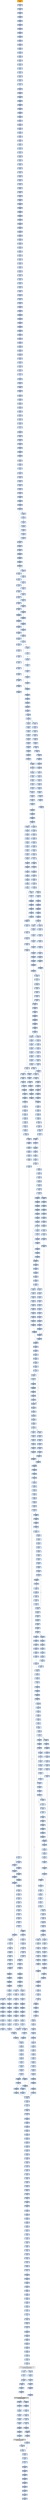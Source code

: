 strict digraph G {
	graph [bgcolor=transparent,
		name=G
	];
	node [color=lightsteelblue,
		fillcolor=lightsteelblue,
		shape=rectangle,
		style=filled
	];
	"0x0049e233"	[color=lightgrey,
		fillcolor=orange,
		label="0x0049e233
pusha"];
	"0x0049e234"	[label="0x0049e234
call"];
	"0x0049e233" -> "0x0049e234"	[color="#000000"];
	"0x0049e239"	[label="0x0049e239
popl"];
	"0x0049e234" -> "0x0049e239"	[color="#000000"];
	"0x0049e23a"	[label="0x0049e23a
addl"];
	"0x0049e239" -> "0x0049e23a"	[color="#000000"];
	"0x0049e23f"	[label="0x0049e23f
movl"];
	"0x0049e23a" -> "0x0049e23f"	[color="#000000"];
	"0x0049e241"	[label="0x0049e241
addl"];
	"0x0049e23f" -> "0x0049e241"	[color="#000000"];
	"0x0049e243"	[label="0x0049e243
subl"];
	"0x0049e241" -> "0x0049e243"	[color="#000000"];
	"0x0049e245"	[label="0x0049e245
movl"];
	"0x0049e243" -> "0x0049e245"	[color="#000000"];
	"0x0049e247"	[label="0x0049e247
lodsw"];
	"0x0049e245" -> "0x0049e247"	[color="#000000"];
	"0x0049e249"	[label="0x0049e249
shll"];
	"0x0049e247" -> "0x0049e249"	[color="#000000"];
	"0x0049e24c"	[label="0x0049e24c
movl"];
	"0x0049e249" -> "0x0049e24c"	[color="#000000"];
	"0x0049e24e"	[label="0x0049e24e
pushl"];
	"0x0049e24c" -> "0x0049e24e"	[color="#000000"];
	"0x0049e24f"	[label="0x0049e24f
lodsl"];
	"0x0049e24e" -> "0x0049e24f"	[color="#000000"];
	"0x0049e250"	[label="0x0049e250
subl"];
	"0x0049e24f" -> "0x0049e250"	[color="#000000"];
	"0x0049e252"	[label="0x0049e252
addl"];
	"0x0049e250" -> "0x0049e252"	[color="#000000"];
	"0x0049e254"	[label="0x0049e254
movl"];
	"0x0049e252" -> "0x0049e254"	[color="#000000"];
	"0x0049e256"	[label="0x0049e256
pushl"];
	"0x0049e254" -> "0x0049e256"	[color="#000000"];
	"0x0049e257"	[label="0x0049e257
pushl"];
	"0x0049e256" -> "0x0049e257"	[color="#000000"];
	"0x0049e258"	[label="0x0049e258
decl"];
	"0x0049e257" -> "0x0049e258"	[color="#000000"];
	"0x0049e259"	[label="0x0049e259
movb"];
	"0x0049e258" -> "0x0049e259"	[color="#000000"];
	"0x0049e25d"	[label="0x0049e25d
movb"];
	"0x0049e259" -> "0x0049e25d"	[color="#000000"];
	"0x0049e260"	[label="0x0049e260
jne"];
	"0x0049e25d" -> "0x0049e260"	[color="#000000"];
	"0x0049e262"	[label="0x0049e262
subl"];
	"0x0049e260" -> "0x0049e262"	[color="#000000",
		label=F];
	"0x0049e264"	[label="0x0049e264
lodsb"];
	"0x0049e262" -> "0x0049e264"	[color="#000000"];
	"0x0049e265"	[label="0x0049e265
movl"];
	"0x0049e264" -> "0x0049e265"	[color="#000000"];
	"0x0049e267"	[label="0x0049e267
andb"];
	"0x0049e265" -> "0x0049e267"	[color="#000000"];
	"0x0049e26a"	[label="0x0049e26a
andb"];
	"0x0049e267" -> "0x0049e26a"	[color="#000000"];
	"0x0049e26c"	[label="0x0049e26c
shll"];
	"0x0049e26a" -> "0x0049e26c"	[color="#000000"];
	"0x0049e26f"	[label="0x0049e26f
movb"];
	"0x0049e26c" -> "0x0049e26f"	[color="#000000"];
	"0x0049e271"	[label="0x0049e271
lodsb"];
	"0x0049e26f" -> "0x0049e271"	[color="#000000"];
	"0x0049e272"	[label="0x0049e272
orl"];
	"0x0049e271" -> "0x0049e272"	[color="#000000"];
	"0x0049e274"	[label="0x0049e274
pushl"];
	"0x0049e272" -> "0x0049e274"	[color="#000000"];
	"0x0049e275"	[label="0x0049e275
addb"];
	"0x0049e274" -> "0x0049e275"	[color="#000000"];
	"0x0049e277"	[label="0x0049e277
movl"];
	"0x0049e275" -> "0x0049e277"	[color="#000000"];
	"0x0049e27c"	[label="0x0049e27c
shll"];
	"0x0049e277" -> "0x0049e27c"	[color="#000000"];
	"0x0049e27e"	[label="0x0049e27e
popl"];
	"0x0049e27c" -> "0x0049e27e"	[color="#000000"];
	"0x0049e27f"	[label="0x0049e27f
popl"];
	"0x0049e27e" -> "0x0049e27f"	[color="#000000"];
	"0x0049e280"	[label="0x0049e280
movl"];
	"0x0049e27f" -> "0x0049e280"	[color="#000000"];
	"0x0049e282"	[label="0x0049e282
leal"];
	"0x0049e280" -> "0x0049e282"	[color="#000000"];
	"0x0049e289"	[label="0x0049e289
pushl"];
	"0x0049e282" -> "0x0049e289"	[color="#000000"];
	"0x0049e28a"	[label="0x0049e28a
subl"];
	"0x0049e289" -> "0x0049e28a"	[color="#000000"];
	"0x0049e28c"	[label="0x0049e28c
pushl"];
	"0x0049e28a" -> "0x0049e28c"	[color="#000000"];
	"0x0049e28d"	[label="0x0049e28d
pushl"];
	"0x0049e28c" -> "0x0049e28d"	[color="#000000"];
	"0x0049e28e"	[label="0x0049e28e
movl"];
	"0x0049e28d" -> "0x0049e28e"	[color="#000000"];
	"0x0049e290"	[label="0x0049e290
pushl"];
	"0x0049e28e" -> "0x0049e290"	[color="#000000"];
	"0x0049e291"	[label="0x0049e291
movw"];
	"0x0049e290" -> "0x0049e291"	[color="#000000"];
	"0x0049e294"	[label="0x0049e294
shll"];
	"0x0049e291" -> "0x0049e294"	[color="#000000"];
	"0x0049e297"	[label="0x0049e297
pushl"];
	"0x0049e294" -> "0x0049e297"	[color="#000000"];
	"0x0049e298"	[label="0x0049e298
pushl"];
	"0x0049e297" -> "0x0049e298"	[color="#000000"];
	"0x0049e299"	[label="0x0049e299
addl"];
	"0x0049e298" -> "0x0049e299"	[color="#000000"];
	"0x0049e29c"	[label="0x0049e29c
pushl"];
	"0x0049e299" -> "0x0049e29c"	[color="#000000"];
	"0x0049e29d"	[label="0x0049e29d
pushl"];
	"0x0049e29c" -> "0x0049e29d"	[color="#000000"];
	"0x0049e29e"	[label="0x0049e29e
addl"];
	"0x0049e29d" -> "0x0049e29e"	[color="#000000"];
	"0x0049e2a1"	[label="0x0049e2a1
pushl"];
	"0x0049e29e" -> "0x0049e2a1"	[color="#000000"];
	"0x0049e2a2"	[label="0x0049e2a2
pushl"];
	"0x0049e2a1" -> "0x0049e2a2"	[color="#000000"];
	"0x0049e2a3"	[label="0x0049e2a3
call"];
	"0x0049e2a2" -> "0x0049e2a3"	[color="#000000"];
	"0x0049e306"	[label="0x0049e306
pushl"];
	"0x0049e2a3" -> "0x0049e306"	[color="#000000"];
	"0x0049e307"	[label="0x0049e307
pushl"];
	"0x0049e306" -> "0x0049e307"	[color="#000000"];
	"0x0049e308"	[label="0x0049e308
pushl"];
	"0x0049e307" -> "0x0049e308"	[color="#000000"];
	"0x0049e309"	[label="0x0049e309
pushl"];
	"0x0049e308" -> "0x0049e309"	[color="#000000"];
	"0x0049e30a"	[label="0x0049e30a
subl"];
	"0x0049e309" -> "0x0049e30a"	[color="#000000"];
	"0x0049e30d"	[label="0x0049e30d
movl"];
	"0x0049e30a" -> "0x0049e30d"	[color="#000000"];
	"0x0049e314"	[label="0x0049e314
movl"];
	"0x0049e30d" -> "0x0049e314"	[color="#000000"];
	"0x0049e31c"	[label="0x0049e31c
movb"];
	"0x0049e314" -> "0x0049e31c"	[color="#000000"];
	"0x0049e321"	[label="0x0049e321
movl"];
	"0x0049e31c" -> "0x0049e321"	[color="#000000"];
	"0x0049e328"	[label="0x0049e328
leal"];
	"0x0049e321" -> "0x0049e328"	[color="#000000"];
	"0x0049e32b"	[label="0x0049e32b
movl"];
	"0x0049e328" -> "0x0049e32b"	[color="#000000"];
	"0x0049e32f"	[label="0x0049e32f
movl"];
	"0x0049e32b" -> "0x0049e32f"	[color="#000000"];
	"0x0049e334"	[label="0x0049e334
movzbl"];
	"0x0049e32f" -> "0x0049e334"	[color="#000000"];
	"0x0049e338"	[label="0x0049e338
movl"];
	"0x0049e334" -> "0x0049e338"	[color="#000000"];
	"0x0049e33a"	[label="0x0049e33a
shll"];
	"0x0049e338" -> "0x0049e33a"	[color="#000000"];
	"0x0049e33c"	[label="0x0049e33c
movl"];
	"0x0049e33a" -> "0x0049e33c"	[color="#000000"];
	"0x0049e33e"	[label="0x0049e33e
decl"];
	"0x0049e33c" -> "0x0049e33e"	[color="#000000"];
	"0x0049e33f"	[label="0x0049e33f
movl"];
	"0x0049e33e" -> "0x0049e33f"	[color="#000000"];
	"0x0049e343"	[label="0x0049e343
movzbl"];
	"0x0049e33f" -> "0x0049e343"	[color="#000000"];
	"0x0049e347"	[label="0x0049e347
shll"];
	"0x0049e343" -> "0x0049e347"	[color="#000000"];
	"0x0049e349"	[label="0x0049e349
decl"];
	"0x0049e347" -> "0x0049e349"	[color="#000000"];
	"0x0049e34a"	[label="0x0049e34a
movl"];
	"0x0049e349" -> "0x0049e34a"	[color="#000000"];
	"0x0049e34e"	[label="0x0049e34e
movl"];
	"0x0049e34a" -> "0x0049e34e"	[color="#000000"];
	"0x0049e355"	[label="0x0049e355
movzbl"];
	"0x0049e34e" -> "0x0049e355"	[color="#000000"];
	"0x0049e358"	[label="0x0049e358
movl"];
	"0x0049e355" -> "0x0049e358"	[color="#000000"];
	"0x0049e35f"	[label="0x0049e35f
movl"];
	"0x0049e358" -> "0x0049e35f"	[color="#000000"];
	"0x0049e367"	[label="0x0049e367
movl"];
	"0x0049e35f" -> "0x0049e367"	[color="#000000"];
	"0x0049e36d"	[label="0x0049e36d
movl"];
	"0x0049e367" -> "0x0049e36d"	[color="#000000"];
	"0x0049e372"	[label="0x0049e372
movl"];
	"0x0049e36d" -> "0x0049e372"	[color="#000000"];
	"0x0049e376"	[label="0x0049e376
movl"];
	"0x0049e372" -> "0x0049e376"	[color="#000000"];
	"0x0049e37e"	[label="0x0049e37e
movl"];
	"0x0049e376" -> "0x0049e37e"	[color="#000000"];
	"0x0049e386"	[label="0x0049e386
movl"];
	"0x0049e37e" -> "0x0049e386"	[color="#000000"];
	"0x0049e38e"	[label="0x0049e38e
movl"];
	"0x0049e386" -> "0x0049e38e"	[color="#000000"];
	"0x0049e396"	[label="0x0049e396
movzbl"];
	"0x0049e38e" -> "0x0049e396"	[color="#000000"];
	"0x0049e39a"	[label="0x0049e39a
addl"];
	"0x0049e396" -> "0x0049e39a"	[color="#000000"];
	"0x0049e39c"	[label="0x0049e39c
shll"];
	"0x0049e39a" -> "0x0049e39c"	[color="#000000"];
	"0x0049e39e"	[label="0x0049e39e
leal"];
	"0x0049e39c" -> "0x0049e39e"	[color="#000000"];
	"0x0049e3a4"	[label="0x0049e3a4
cmpl"];
	"0x0049e39e" -> "0x0049e3a4"	[color="#000000"];
	"0x0049e3a8"	[label="0x0049e3a8
jae"];
	"0x0049e3a4" -> "0x0049e3a8"	[color="#000000"];
	"0x0049e3aa"	[label="0x0049e3aa
movl"];
	"0x0049e3a8" -> "0x0049e3aa"	[color="#000000",
		label=F];
	"0x0049e3ae"	[label="0x0049e3ae
movw"];
	"0x0049e3aa" -> "0x0049e3ae"	[color="#000000"];
	"0x0049e3b3"	[label="0x0049e3b3
addl"];
	"0x0049e3ae" -> "0x0049e3b3"	[color="#000000"];
	"0x0049e3b6"	[label="0x0049e3b6
loop"];
	"0x0049e3b3" -> "0x0049e3b6"	[color="#000000"];
	"0x0049e3b8"	[label="0x0049e3b8
movl"];
	"0x0049e3b6" -> "0x0049e3b8"	[color="#000000",
		label=F];
	"0x0049e3bf"	[label="0x0049e3bf
xorl"];
	"0x0049e3b8" -> "0x0049e3bf"	[color="#000000"];
	"0x0049e3c1"	[label="0x0049e3c1
movl"];
	"0x0049e3bf" -> "0x0049e3c1"	[color="#000000"];
	"0x0049e3c9"	[label="0x0049e3c9
movl"];
	"0x0049e3c1" -> "0x0049e3c9"	[color="#000000"];
	"0x0049e3cb"	[label="0x0049e3cb
addl"];
	"0x0049e3c9" -> "0x0049e3cb"	[color="#000000"];
	"0x0049e3d2"	[label="0x0049e3d2
movl"];
	"0x0049e3cb" -> "0x0049e3d2"	[color="#000000"];
	"0x0049e3d6"	[label="0x0049e3d6
xorl"];
	"0x0049e3d2" -> "0x0049e3d6"	[color="#000000"];
	"0x0049e3d8"	[label="0x0049e3d8
cmpl"];
	"0x0049e3d6" -> "0x0049e3d8"	[color="#000000"];
	"0x0049e3dc"	[label="0x0049e3dc
je"];
	"0x0049e3d8" -> "0x0049e3dc"	[color="#000000"];
	"0x0049e3e2"	[label="0x0049e3e2
movzbl"];
	"0x0049e3dc" -> "0x0049e3e2"	[color="#000000",
		label=F];
	"0x0049e3e5"	[label="0x0049e3e5
shll"];
	"0x0049e3e2" -> "0x0049e3e5"	[color="#000000"];
	"0x0049e3e8"	[label="0x0049e3e8
incl"];
	"0x0049e3e5" -> "0x0049e3e8"	[color="#000000"];
	"0x0049e3e9"	[label="0x0049e3e9
incl"];
	"0x0049e3e8" -> "0x0049e3e9"	[color="#000000"];
	"0x0049e3ea"	[label="0x0049e3ea
orl"];
	"0x0049e3e9" -> "0x0049e3ea"	[color="#000000"];
	"0x0049e3ec"	[label="0x0049e3ec
cmpl"];
	"0x0049e3ea" -> "0x0049e3ec"	[color="#000000"];
	"0x0049e3ef"	[label="0x0049e3ef
jle"];
	"0x0049e3ec" -> "0x0049e3ef"	[color="#000000"];
	"0x0049e3f1"	[label="0x0049e3f1
movl"];
	"0x0049e3ef" -> "0x0049e3f1"	[color="#000000",
		label=F];
	"0x0049e3f8"	[label="0x0049e3f8
cmpl"];
	"0x0049e3f1" -> "0x0049e3f8"	[color="#000000"];
	"0x0049e3fc"	[label="0x0049e3fc
jae"];
	"0x0049e3f8" -> "0x0049e3fc"	[color="#000000"];
	"0x0049e402"	[label="0x0049e402
movl"];
	"0x0049e3fc" -> "0x0049e402"	[color="#000000",
		label=F];
	"0x0049e406"	[label="0x0049e406
andl"];
	"0x0049e402" -> "0x0049e406"	[color="#000000"];
	"0x0049e40a"	[label="0x0049e40a
movl"];
	"0x0049e406" -> "0x0049e40a"	[color="#000000"];
	"0x0049e40e"	[label="0x0049e40e
movl"];
	"0x0049e40a" -> "0x0049e40e"	[color="#000000"];
	"0x0049e412"	[label="0x0049e412
shll"];
	"0x0049e40e" -> "0x0049e412"	[color="#000000"];
	"0x0049e415"	[label="0x0049e415
movl"];
	"0x0049e412" -> "0x0049e415"	[color="#000000"];
	"0x0049e419"	[label="0x0049e419
addl"];
	"0x0049e415" -> "0x0049e419"	[color="#000000"];
	"0x0049e41b"	[label="0x0049e41b
cmpl"];
	"0x0049e419" -> "0x0049e41b"	[color="#000000"];
	"0x0049e423"	[label="0x0049e423
leal"];
	"0x0049e41b" -> "0x0049e423"	[color="#000000"];
	"0x0049e426"	[label="0x0049e426
ja"];
	"0x0049e423" -> "0x0049e426"	[color="#000000"];
	"0x0049e440"	[label="0x0049e440
movl"];
	"0x0049e426" -> "0x0049e440"	[color="#000000",
		label=T];
	"0x0049e428"	[label="0x0049e428
cmpl"];
	"0x0049e426" -> "0x0049e428"	[color="#000000",
		label=F];
	"0x0049e444"	[label="0x0049e444
movw"];
	"0x0049e440" -> "0x0049e444"	[color="#000000"];
	"0x0049e448"	[label="0x0049e448
shrl"];
	"0x0049e444" -> "0x0049e448"	[color="#000000"];
	"0x0049e44b"	[label="0x0049e44b
movzwl"];
	"0x0049e448" -> "0x0049e44b"	[color="#000000"];
	"0x0049e44e"	[label="0x0049e44e
imull"];
	"0x0049e44b" -> "0x0049e44e"	[color="#000000"];
	"0x0049e451"	[label="0x0049e451
cmpl"];
	"0x0049e44e" -> "0x0049e451"	[color="#000000"];
	"0x0049e453"	[label="0x0049e453
jae"];
	"0x0049e451" -> "0x0049e453"	[color="#000000"];
	"0x0049e459"	[label="0x0049e459
movl"];
	"0x0049e453" -> "0x0049e459"	[color="#000000",
		label=F];
	"0x0049e636"	[label="0x0049e636
movl"];
	"0x0049e453" -> "0x0049e636"	[color="#000000",
		label=T];
	"0x0049e45d"	[label="0x0049e45d
movl"];
	"0x0049e459" -> "0x0049e45d"	[color="#000000"];
	"0x0049e462"	[label="0x0049e462
subl"];
	"0x0049e45d" -> "0x0049e462"	[color="#000000"];
	"0x0049e464"	[label="0x0049e464
movb"];
	"0x0049e462" -> "0x0049e464"	[color="#000000"];
	"0x0049e468"	[label="0x0049e468
sarl"];
	"0x0049e464" -> "0x0049e468"	[color="#000000"];
	"0x0049e46b"	[label="0x0049e46b
movl"];
	"0x0049e468" -> "0x0049e46b"	[color="#000000"];
	"0x0049e470"	[label="0x0049e470
leal"];
	"0x0049e46b" -> "0x0049e470"	[color="#000000"];
	"0x0049e473"	[label="0x0049e473
movzbl"];
	"0x0049e470" -> "0x0049e473"	[color="#000000"];
	"0x0049e478"	[label="0x0049e478
movw"];
	"0x0049e473" -> "0x0049e478"	[color="#000000"];
	"0x0049e47c"	[label="0x0049e47c
movl"];
	"0x0049e478" -> "0x0049e47c"	[color="#000000"];
	"0x0049e480"	[label="0x0049e480
andl"];
	"0x0049e47c" -> "0x0049e480"	[color="#000000"];
	"0x0049e484"	[label="0x0049e484
movl"];
	"0x0049e480" -> "0x0049e484"	[color="#000000"];
	"0x0049e488"	[label="0x0049e488
shll"];
	"0x0049e484" -> "0x0049e488"	[color="#000000"];
	"0x0049e48a"	[label="0x0049e48a
movl"];
	"0x0049e488" -> "0x0049e48a"	[color="#000000"];
	"0x0049e48f"	[label="0x0049e48f
subl"];
	"0x0049e48a" -> "0x0049e48f"	[color="#000000"];
	"0x0049e493"	[label="0x0049e493
sarl"];
	"0x0049e48f" -> "0x0049e493"	[color="#000000"];
	"0x0049e495"	[label="0x0049e495
addl"];
	"0x0049e493" -> "0x0049e495"	[color="#000000"];
	"0x0049e497"	[label="0x0049e497
imull"];
	"0x0049e495" -> "0x0049e497"	[color="#000000"];
	"0x0049e49d"	[label="0x0049e49d
cmpl"];
	"0x0049e497" -> "0x0049e49d"	[color="#000000"];
	"0x0049e4a2"	[label="0x0049e4a2
leal"];
	"0x0049e49d" -> "0x0049e4a2"	[color="#000000"];
	"0x0049e4a9"	[label="0x0049e4a9
movl"];
	"0x0049e4a2" -> "0x0049e4a9"	[color="#000000"];
	"0x0049e4ad"	[label="0x0049e4ad
jle"];
	"0x0049e4a9" -> "0x0049e4ad"	[color="#000000"];
	"0x0049e57d"	[label="0x0049e57d
leal"];
	"0x0049e4ad" -> "0x0049e57d"	[color="#000000",
		label=T];
	"0x0049e4b3"	[label="0x0049e4b3
movl"];
	"0x0049e4ad" -> "0x0049e4b3"	[color="#000000",
		label=F];
	"0x0049e580"	[label="0x0049e580
movl"];
	"0x0049e57d" -> "0x0049e580"	[color="#000000"];
	"0x0049e584"	[label="0x0049e584
addl"];
	"0x0049e580" -> "0x0049e584"	[color="#000000"];
	"0x0049e586"	[label="0x0049e586
cmpl"];
	"0x0049e584" -> "0x0049e586"	[color="#000000"];
	"0x0049e58e"	[label="0x0049e58e
ja"];
	"0x0049e586" -> "0x0049e58e"	[color="#000000"];
	"0x0049e5a8"	[label="0x0049e5a8
movl"];
	"0x0049e58e" -> "0x0049e5a8"	[color="#000000",
		label=T];
	"0x0049e590"	[label="0x0049e590
cmpl"];
	"0x0049e58e" -> "0x0049e590"	[color="#000000",
		label=F];
	"0x0049e5ac"	[label="0x0049e5ac
movw"];
	"0x0049e5a8" -> "0x0049e5ac"	[color="#000000"];
	"0x0049e5b0"	[label="0x0049e5b0
shrl"];
	"0x0049e5ac" -> "0x0049e5b0"	[color="#000000"];
	"0x0049e5b3"	[label="0x0049e5b3
movzwl"];
	"0x0049e5b0" -> "0x0049e5b3"	[color="#000000"];
	"0x0049e5b6"	[label="0x0049e5b6
imull"];
	"0x0049e5b3" -> "0x0049e5b6"	[color="#000000"];
	"0x0049e5b9"	[label="0x0049e5b9
cmpl"];
	"0x0049e5b6" -> "0x0049e5b9"	[color="#000000"];
	"0x0049e5bb"	[label="0x0049e5bb
jae"];
	"0x0049e5b9" -> "0x0049e5bb"	[color="#000000"];
	"0x0049e5d6"	[label="0x0049e5d6
subl"];
	"0x0049e5bb" -> "0x0049e5d6"	[color="#000000",
		label=T];
	"0x0049e5bd"	[label="0x0049e5bd
movl"];
	"0x0049e5bb" -> "0x0049e5bd"	[color="#000000",
		label=F];
	"0x0049e5da"	[label="0x0049e5da
subl"];
	"0x0049e5d6" -> "0x0049e5da"	[color="#000000"];
	"0x0049e5dc"	[label="0x0049e5dc
movl"];
	"0x0049e5da" -> "0x0049e5dc"	[color="#000000"];
	"0x0049e5de"	[label="0x0049e5de
leal"];
	"0x0049e5dc" -> "0x0049e5de"	[color="#000000"];
	"0x0049e5e1"	[label="0x0049e5e1
shrw"];
	"0x0049e5de" -> "0x0049e5e1"	[color="#000000"];
	"0x0049e5e5"	[label="0x0049e5e5
subw"];
	"0x0049e5e1" -> "0x0049e5e5"	[color="#000000"];
	"0x0049e5e8"	[label="0x0049e5e8
movw"];
	"0x0049e5e5" -> "0x0049e5e8"	[color="#000000"];
	"0x0049e5ec"	[label="0x0049e5ec
jmp"];
	"0x0049e5e8" -> "0x0049e5ec"	[color="#000000"];
	"0x0049e575"	[label="0x0049e575
cmpl"];
	"0x0049e5ec" -> "0x0049e575"	[color="#000000"];
	"0x0049e57b"	[label="0x0049e57b
jg"];
	"0x0049e575" -> "0x0049e57b"	[color="#000000"];
	"0x0049e5ee"	[label="0x0049e5ee
movl"];
	"0x0049e57b" -> "0x0049e5ee"	[color="#000000",
		label=T];
	"0x0049e5c1"	[label="0x0049e5c1
movl"];
	"0x0049e5bd" -> "0x0049e5c1"	[color="#000000"];
	"0x0049e5c6"	[label="0x0049e5c6
subl"];
	"0x0049e5c1" -> "0x0049e5c6"	[color="#000000"];
	"0x0049e5c8"	[label="0x0049e5c8
movl"];
	"0x0049e5c6" -> "0x0049e5c8"	[color="#000000"];
	"0x0049e5ca"	[label="0x0049e5ca
sarl"];
	"0x0049e5c8" -> "0x0049e5ca"	[color="#000000"];
	"0x0049e5cd"	[label="0x0049e5cd
leal"];
	"0x0049e5ca" -> "0x0049e5cd"	[color="#000000"];
	"0x0049e5d0"	[label="0x0049e5d0
movw"];
	"0x0049e5cd" -> "0x0049e5d0"	[color="#000000"];
	"0x0049e5d4"	[label="0x0049e5d4
jmp"];
	"0x0049e5d0" -> "0x0049e5d4"	[color="#000000"];
	"0x0049e5d4" -> "0x0049e575"	[color="#000000"];
	"0x0049e5f2"	[label="0x0049e5f2
movl"];
	"0x0049e5ee" -> "0x0049e5f2"	[color="#000000"];
	"0x0049e5f4"	[label="0x0049e5f4
movl"];
	"0x0049e5f2" -> "0x0049e5f4"	[color="#000000"];
	"0x0049e5fb"	[label="0x0049e5fb
movb"];
	"0x0049e5f4" -> "0x0049e5fb"	[color="#000000"];
	"0x0049e5ff"	[label="0x0049e5ff
movb"];
	"0x0049e5fb" -> "0x0049e5ff"	[color="#000000"];
	"0x0049e602"	[label="0x0049e602
incl"];
	"0x0049e5ff" -> "0x0049e602"	[color="#000000"];
	"0x0049e603"	[label="0x0049e603
cmpl"];
	"0x0049e602" -> "0x0049e603"	[color="#000000"];
	"0x0049e608"	[label="0x0049e608
movl"];
	"0x0049e603" -> "0x0049e608"	[color="#000000"];
	"0x0049e60c"	[label="0x0049e60c
jg"];
	"0x0049e608" -> "0x0049e60c"	[color="#000000"];
	"0x0049e60e"	[label="0x0049e60e
movl"];
	"0x0049e60c" -> "0x0049e60e"	[color="#000000",
		label=F];
	"0x0049e61b"	[label="0x0049e61b
cmpl"];
	"0x0049e60c" -> "0x0049e61b"	[color="#000000",
		label=T];
	"0x0049e616"	[label="0x0049e616
jmp"];
	"0x0049e60e" -> "0x0049e616"	[color="#000000"];
	"0x0049ed37"	[label="0x0049ed37
movl"];
	"0x0049e616" -> "0x0049ed37"	[color="#000000"];
	"0x0049ed3e"	[label="0x0049ed3e
cmpl"];
	"0x0049ed37" -> "0x0049ed3e"	[color="#000000"];
	"0x0049ed42"	[label="0x0049ed42
jb"];
	"0x0049ed3e" -> "0x0049ed42"	[color="#000000"];
	"0x0049ed48"	[label="0x0049ed48
cmpl"];
	"0x0049ed42" -> "0x0049ed48"	[color="#000000",
		label=F];
	"0x0049e42c"	[label="0x0049e42c
je"];
	"0x0049e428" -> "0x0049e42c"	[color="#000000"];
	"0x0049e432"	[label="0x0049e432
shll"];
	"0x0049e42c" -> "0x0049e432"	[color="#000000",
		label=F];
	"0x0049e437"	[label="0x0049e437
movzbl"];
	"0x0049e432" -> "0x0049e437"	[color="#000000"];
	"0x0049e43a"	[label="0x0049e43a
shll"];
	"0x0049e437" -> "0x0049e43a"	[color="#000000"];
	"0x0049e43d"	[label="0x0049e43d
incl"];
	"0x0049e43a" -> "0x0049e43d"	[color="#000000"];
	"0x0049e43e"	[label="0x0049e43e
orl"];
	"0x0049e43d" -> "0x0049e43e"	[color="#000000"];
	"0x0049e43e" -> "0x0049e440"	[color="#000000"];
	"0x0049e594"	[label="0x0049e594
je"];
	"0x0049e590" -> "0x0049e594"	[color="#000000"];
	"0x0049e59a"	[label="0x0049e59a
shll"];
	"0x0049e594" -> "0x0049e59a"	[color="#000000",
		label=F];
	"0x0049e59f"	[label="0x0049e59f
movzbl"];
	"0x0049e59a" -> "0x0049e59f"	[color="#000000"];
	"0x0049e5a2"	[label="0x0049e5a2
shll"];
	"0x0049e59f" -> "0x0049e5a2"	[color="#000000"];
	"0x0049e5a5"	[label="0x0049e5a5
incl"];
	"0x0049e5a2" -> "0x0049e5a5"	[color="#000000"];
	"0x0049e5a6"	[label="0x0049e5a6
orl"];
	"0x0049e5a5" -> "0x0049e5a6"	[color="#000000"];
	"0x0049e5a6" -> "0x0049e5a8"	[color="#000000"];
	"0x0049e63a"	[label="0x0049e63a
subl"];
	"0x0049e636" -> "0x0049e63a"	[color="#000000"];
	"0x0049e63c"	[label="0x0049e63c
movl"];
	"0x0049e63a" -> "0x0049e63c"	[color="#000000"];
	"0x0049e640"	[label="0x0049e640
subl"];
	"0x0049e63c" -> "0x0049e640"	[color="#000000"];
	"0x0049e642"	[label="0x0049e642
movl"];
	"0x0049e640" -> "0x0049e642"	[color="#000000"];
	"0x0049e644"	[label="0x0049e644
shrw"];
	"0x0049e642" -> "0x0049e644"	[color="#000000"];
	"0x0049e648"	[label="0x0049e648
subw"];
	"0x0049e644" -> "0x0049e648"	[color="#000000"];
	"0x0049e64b"	[label="0x0049e64b
cmpl"];
	"0x0049e648" -> "0x0049e64b"	[color="#000000"];
	"0x0049e651"	[label="0x0049e651
movw"];
	"0x0049e64b" -> "0x0049e651"	[color="#000000"];
	"0x0049e655"	[label="0x0049e655
movl"];
	"0x0049e651" -> "0x0049e655"	[color="#000000"];
	"0x0049e659"	[label="0x0049e659
leal"];
	"0x0049e655" -> "0x0049e659"	[color="#000000"];
	"0x0049e65d"	[label="0x0049e65d
movl"];
	"0x0049e659" -> "0x0049e65d"	[color="#000000"];
	"0x0049e661"	[label="0x0049e661
ja"];
	"0x0049e65d" -> "0x0049e661"	[color="#000000"];
	"0x0049e679"	[label="0x0049e679
movl"];
	"0x0049e661" -> "0x0049e679"	[color="#000000",
		label=T];
	"0x0049e663"	[label="0x0049e663
cmpl"];
	"0x0049e661" -> "0x0049e663"	[color="#000000",
		label=F];
	"0x0049e67d"	[label="0x0049e67d
movl"];
	"0x0049e679" -> "0x0049e67d"	[color="#000000"];
	"0x0049e67f"	[label="0x0049e67f
shrl"];
	"0x0049e67d" -> "0x0049e67f"	[color="#000000"];
	"0x0049e682"	[label="0x0049e682
movw"];
	"0x0049e67f" -> "0x0049e682"	[color="#000000"];
	"0x0049e689"	[label="0x0049e689
movzwl"];
	"0x0049e682" -> "0x0049e689"	[color="#000000"];
	"0x0049e68c"	[label="0x0049e68c
imull"];
	"0x0049e689" -> "0x0049e68c"	[color="#000000"];
	"0x0049e68f"	[label="0x0049e68f
cmpl"];
	"0x0049e68c" -> "0x0049e68f"	[color="#000000"];
	"0x0049e691"	[label="0x0049e691
jae"];
	"0x0049e68f" -> "0x0049e691"	[color="#000000"];
	"0x0049e6e5"	[label="0x0049e6e5
movl"];
	"0x0049e691" -> "0x0049e6e5"	[color="#000000",
		label=T];
	"0x0049e693"	[label="0x0049e693
movl"];
	"0x0049e691" -> "0x0049e693"	[color="#000000",
		label=F];
	"0x0049e6e7"	[label="0x0049e6e7
subl"];
	"0x0049e6e5" -> "0x0049e6e7"	[color="#000000"];
	"0x0049e6e9"	[label="0x0049e6e9
subl"];
	"0x0049e6e7" -> "0x0049e6e9"	[color="#000000"];
	"0x0049e6eb"	[label="0x0049e6eb
movl"];
	"0x0049e6e9" -> "0x0049e6eb"	[color="#000000"];
	"0x0049e6ed"	[label="0x0049e6ed
shrw"];
	"0x0049e6eb" -> "0x0049e6ed"	[color="#000000"];
	"0x0049e6f1"	[label="0x0049e6f1
movl"];
	"0x0049e6ed" -> "0x0049e6f1"	[color="#000000"];
	"0x0049e6f5"	[label="0x0049e6f5
subw"];
	"0x0049e6f1" -> "0x0049e6f5"	[color="#000000"];
	"0x0049e6f8"	[label="0x0049e6f8
cmpl"];
	"0x0049e6f5" -> "0x0049e6f8"	[color="#000000"];
	"0x0049e6fe"	[label="0x0049e6fe
movw"];
	"0x0049e6f8" -> "0x0049e6fe"	[color="#000000"];
	"0x0049e705"	[label="0x0049e705
ja"];
	"0x0049e6fe" -> "0x0049e705"	[color="#000000"];
	"0x0049e71d"	[label="0x0049e71d
movl"];
	"0x0049e705" -> "0x0049e71d"	[color="#000000",
		label=T];
	"0x0049e707"	[label="0x0049e707
cmpl"];
	"0x0049e705" -> "0x0049e707"	[color="#000000",
		label=F];
	"0x0049e721"	[label="0x0049e721
movl"];
	"0x0049e71d" -> "0x0049e721"	[color="#000000"];
	"0x0049e723"	[label="0x0049e723
shrl"];
	"0x0049e721" -> "0x0049e723"	[color="#000000"];
	"0x0049e726"	[label="0x0049e726
movw"];
	"0x0049e723" -> "0x0049e726"	[color="#000000"];
	"0x0049e72d"	[label="0x0049e72d
movzwl"];
	"0x0049e726" -> "0x0049e72d"	[color="#000000"];
	"0x0049e730"	[label="0x0049e730
imull"];
	"0x0049e72d" -> "0x0049e730"	[color="#000000"];
	"0x0049e733"	[label="0x0049e733
cmpl"];
	"0x0049e730" -> "0x0049e733"	[color="#000000"];
	"0x0049e735"	[label="0x0049e735
jae"];
	"0x0049e733" -> "0x0049e735"	[color="#000000"];
	"0x0049e73b"	[label="0x0049e73b
movl"];
	"0x0049e735" -> "0x0049e73b"	[color="#000000",
		label=F];
	"0x0049e81e"	[label="0x0049e81e
movl"];
	"0x0049e735" -> "0x0049e81e"	[color="#000000",
		label=T];
	"0x0049e740"	[label="0x0049e740
movl"];
	"0x0049e73b" -> "0x0049e740"	[color="#000000"];
	"0x0049e742"	[label="0x0049e742
subl"];
	"0x0049e740" -> "0x0049e742"	[color="#000000"];
	"0x0049e744"	[label="0x0049e744
movl"];
	"0x0049e742" -> "0x0049e744"	[color="#000000"];
	"0x0049e74c"	[label="0x0049e74c
movl"];
	"0x0049e744" -> "0x0049e74c"	[color="#000000"];
	"0x0049e74e"	[label="0x0049e74e
sarl"];
	"0x0049e74c" -> "0x0049e74e"	[color="#000000"];
	"0x0049e751"	[label="0x0049e751
leal"];
	"0x0049e74e" -> "0x0049e751"	[color="#000000"];
	"0x0049e754"	[label="0x0049e754
movl"];
	"0x0049e751" -> "0x0049e754"	[color="#000000"];
	"0x0049e758"	[label="0x0049e758
movw"];
	"0x0049e754" -> "0x0049e758"	[color="#000000"];
	"0x0049e75f"	[label="0x0049e75f
movl"];
	"0x0049e758" -> "0x0049e75f"	[color="#000000"];
	"0x0049e763"	[label="0x0049e763
movl"];
	"0x0049e75f" -> "0x0049e763"	[color="#000000"];
	"0x0049e767"	[label="0x0049e767
shll"];
	"0x0049e763" -> "0x0049e767"	[color="#000000"];
	"0x0049e76a"	[label="0x0049e76a
addl"];
	"0x0049e767" -> "0x0049e76a"	[color="#000000"];
	"0x0049e76e"	[label="0x0049e76e
cmpl"];
	"0x0049e76a" -> "0x0049e76e"	[color="#000000"];
	"0x0049e774"	[label="0x0049e774
leal"];
	"0x0049e76e" -> "0x0049e774"	[color="#000000"];
	"0x0049e777"	[label="0x0049e777
ja"];
	"0x0049e774" -> "0x0049e777"	[color="#000000"];
	"0x0049e78f"	[label="0x0049e78f
movw"];
	"0x0049e777" -> "0x0049e78f"	[color="#000000",
		label=T];
	"0x0049e779"	[label="0x0049e779
cmpl"];
	"0x0049e777" -> "0x0049e779"	[color="#000000",
		label=F];
	"0x0049e796"	[label="0x0049e796
movl"];
	"0x0049e78f" -> "0x0049e796"	[color="#000000"];
	"0x0049e798"	[label="0x0049e798
shrl"];
	"0x0049e796" -> "0x0049e798"	[color="#000000"];
	"0x0049e79b"	[label="0x0049e79b
movzwl"];
	"0x0049e798" -> "0x0049e79b"	[color="#000000"];
	"0x0049e79e"	[label="0x0049e79e
imull"];
	"0x0049e79b" -> "0x0049e79e"	[color="#000000"];
	"0x0049e7a1"	[label="0x0049e7a1
cmpl"];
	"0x0049e79e" -> "0x0049e7a1"	[color="#000000"];
	"0x0049e7a3"	[label="0x0049e7a3
jae"];
	"0x0049e7a1" -> "0x0049e7a3"	[color="#000000"];
	"0x0049e7a5"	[label="0x0049e7a5
subl"];
	"0x0049e7a3" -> "0x0049e7a5"	[color="#000000",
		label=F];
	"0x0049e805"	[label="0x0049e805
subl"];
	"0x0049e7a3" -> "0x0049e805"	[color="#000000",
		label=T];
	"0x0049e7a9"	[label="0x0049e7a9
sarl"];
	"0x0049e7a5" -> "0x0049e7a9"	[color="#000000"];
	"0x0049e7ae"	[label="0x0049e7ae
movl"];
	"0x0049e7a9" -> "0x0049e7ae"	[color="#000000"];
	"0x0049e7b2"	[label="0x0049e7b2
movl"];
	"0x0049e7ae" -> "0x0049e7b2"	[color="#000000"];
	"0x0049e7b6"	[label="0x0049e7b6
cmpl"];
	"0x0049e7b2" -> "0x0049e7b6"	[color="#000000"];
	"0x0049e7bb"	[label="0x0049e7bb
leal"];
	"0x0049e7b6" -> "0x0049e7bb"	[color="#000000"];
	"0x0049e7be"	[label="0x0049e7be
movw"];
	"0x0049e7bb" -> "0x0049e7be"	[color="#000000"];
	"0x0049e7c5"	[label="0x0049e7c5
je"];
	"0x0049e7be" -> "0x0049e7c5"	[color="#000000"];
	"0x0049e7cb"	[label="0x0049e7cb
xorl"];
	"0x0049e7c5" -> "0x0049e7cb"	[color="#000000",
		label=F];
	"0x0049e7cd"	[label="0x0049e7cd
cmpl"];
	"0x0049e7cb" -> "0x0049e7cd"	[color="#000000"];
	"0x0049e7d2"	[label="0x0049e7d2
movl"];
	"0x0049e7cd" -> "0x0049e7d2"	[color="#000000"];
	"0x0049e7d9"	[label="0x0049e7d9
movl"];
	"0x0049e7d2" -> "0x0049e7d9"	[color="#000000"];
	"0x0049e7dd"	[label="0x0049e7dd
setg"];
	"0x0049e7d9" -> "0x0049e7dd"	[color="#000000"];
	"0x0049e7e0"	[label="0x0049e7e0
leal"];
	"0x0049e7dd" -> "0x0049e7e0"	[color="#000000"];
	"0x0049e7e4"	[label="0x0049e7e4
movl"];
	"0x0049e7e0" -> "0x0049e7e4"	[color="#000000"];
	"0x0049e7e8"	[label="0x0049e7e8
movl"];
	"0x0049e7e4" -> "0x0049e7e8"	[color="#000000"];
	"0x0049e7ec"	[label="0x0049e7ec
subl"];
	"0x0049e7e8" -> "0x0049e7ec"	[color="#000000"];
	"0x0049e7f0"	[label="0x0049e7f0
movb"];
	"0x0049e7ec" -> "0x0049e7f0"	[color="#000000"];
	"0x0049e7f3"	[label="0x0049e7f3
movb"];
	"0x0049e7f0" -> "0x0049e7f3"	[color="#000000"];
	"0x0049e7f7"	[label="0x0049e7f7
movb"];
	"0x0049e7f3" -> "0x0049e7f7"	[color="#000000"];
	"0x0049e7fb"	[label="0x0049e7fb
incl"];
	"0x0049e7f7" -> "0x0049e7fb"	[color="#000000"];
	"0x0049e7fc"	[label="0x0049e7fc
movl"];
	"0x0049e7fb" -> "0x0049e7fc"	[color="#000000"];
	"0x0049e800"	[label="0x0049e800
jmp"];
	"0x0049e7fc" -> "0x0049e800"	[color="#000000"];
	"0x0049e800" -> "0x0049ed37"	[color="#000000"];
	"0x0049e4b7"	[label="0x0049e4b7
subl"];
	"0x0049e4b3" -> "0x0049e4b7"	[color="#000000"];
	"0x0049e4bb"	[label="0x0049e4bb
movl"];
	"0x0049e4b7" -> "0x0049e4bb"	[color="#000000"];
	"0x0049e4c2"	[label="0x0049e4c2
movzbl"];
	"0x0049e4bb" -> "0x0049e4c2"	[color="#000000"];
	"0x0049e4c6"	[label="0x0049e4c6
movl"];
	"0x0049e4c2" -> "0x0049e4c6"	[color="#000000"];
	"0x0049e4ca"	[label="0x0049e4ca
shll"];
	"0x0049e4c6" -> "0x0049e4ca"	[color="#000000"];
	"0x0049e4ce"	[label="0x0049e4ce
movl"];
	"0x0049e4ca" -> "0x0049e4ce"	[color="#000000"];
	"0x0049e4d2"	[label="0x0049e4d2
leal"];
	"0x0049e4ce" -> "0x0049e4d2"	[color="#000000"];
	"0x0049e4d5"	[label="0x0049e4d5
movl"];
	"0x0049e4d2" -> "0x0049e4d5"	[color="#000000"];
	"0x0049e4d9"	[label="0x0049e4d9
andl"];
	"0x0049e4d5" -> "0x0049e4d9"	[color="#000000"];
	"0x0049e4df"	[label="0x0049e4df
cmpl"];
	"0x0049e4d9" -> "0x0049e4df"	[color="#000000"];
	"0x0049e4e7"	[label="0x0049e4e7
leal"];
	"0x0049e4df" -> "0x0049e4e7"	[color="#000000"];
	"0x0049e4eb"	[label="0x0049e4eb
movl"];
	"0x0049e4e7" -> "0x0049e4eb"	[color="#000000"];
	"0x0049e4ef"	[label="0x0049e4ef
leal"];
	"0x0049e4eb" -> "0x0049e4ef"	[color="#000000"];
	"0x0049e4f2"	[label="0x0049e4f2
ja"];
	"0x0049e4ef" -> "0x0049e4f2"	[color="#000000"];
	"0x0049e50c"	[label="0x0049e50c
movl"];
	"0x0049e4f2" -> "0x0049e50c"	[color="#000000",
		label=T];
	"0x0049e4f4"	[label="0x0049e4f4
cmpl"];
	"0x0049e4f2" -> "0x0049e4f4"	[color="#000000",
		label=F];
	"0x0049e510"	[label="0x0049e510
movw"];
	"0x0049e50c" -> "0x0049e510"	[color="#000000"];
	"0x0049e517"	[label="0x0049e517
shrl"];
	"0x0049e510" -> "0x0049e517"	[color="#000000"];
	"0x0049e51a"	[label="0x0049e51a
movzwl"];
	"0x0049e517" -> "0x0049e51a"	[color="#000000"];
	"0x0049e51d"	[label="0x0049e51d
imull"];
	"0x0049e51a" -> "0x0049e51d"	[color="#000000"];
	"0x0049e520"	[label="0x0049e520
cmpl"];
	"0x0049e51d" -> "0x0049e520"	[color="#000000"];
	"0x0049e522"	[label="0x0049e522
jae"];
	"0x0049e520" -> "0x0049e522"	[color="#000000"];
	"0x0049e547"	[label="0x0049e547
subl"];
	"0x0049e522" -> "0x0049e547"	[color="#000000",
		label=T];
	"0x0049e524"	[label="0x0049e524
movl"];
	"0x0049e522" -> "0x0049e524"	[color="#000000",
		label=F];
	"0x0049e54b"	[label="0x0049e54b
subl"];
	"0x0049e547" -> "0x0049e54b"	[color="#000000"];
	"0x0049e54d"	[label="0x0049e54d
movl"];
	"0x0049e54b" -> "0x0049e54d"	[color="#000000"];
	"0x0049e54f"	[label="0x0049e54f
leal"];
	"0x0049e54d" -> "0x0049e54f"	[color="#000000"];
	"0x0049e552"	[label="0x0049e552
shrw"];
	"0x0049e54f" -> "0x0049e552"	[color="#000000"];
	"0x0049e556"	[label="0x0049e556
subw"];
	"0x0049e552" -> "0x0049e556"	[color="#000000"];
	"0x0049e559"	[label="0x0049e559
cmpl"];
	"0x0049e556" -> "0x0049e559"	[color="#000000"];
	"0x0049e55e"	[label="0x0049e55e
movw"];
	"0x0049e559" -> "0x0049e55e"	[color="#000000"];
	"0x0049e565"	[label="0x0049e565
je"];
	"0x0049e55e" -> "0x0049e565"	[color="#000000"];
	"0x0049e565" -> "0x0049e575"	[color="#000000",
		label=T];
	"0x0049e567"	[label="0x0049e567
cmpl"];
	"0x0049e565" -> "0x0049e567"	[color="#000000",
		label=F];
	"0x0049e620"	[label="0x0049e620
jg"];
	"0x0049e61b" -> "0x0049e620"	[color="#000000"];
	"0x0049e622"	[label="0x0049e622
subl"];
	"0x0049e620" -> "0x0049e622"	[color="#000000",
		label=F];
	"0x0049e62c"	[label="0x0049e62c
subl"];
	"0x0049e620" -> "0x0049e62c"	[color="#000000",
		label=T];
	"0x0049e627"	[label="0x0049e627
jmp"];
	"0x0049e622" -> "0x0049e627"	[color="#000000"];
	"0x0049e627" -> "0x0049ed37"	[color="#000000"];
	"0x0049e695"	[label="0x0049e695
movl"];
	"0x0049e693" -> "0x0049e695"	[color="#000000"];
	"0x0049e69a"	[label="0x0049e69a
subl"];
	"0x0049e695" -> "0x0049e69a"	[color="#000000"];
	"0x0049e69c"	[label="0x0049e69c
movl"];
	"0x0049e69a" -> "0x0049e69c"	[color="#000000"];
	"0x0049e6a0"	[label="0x0049e6a0
sarl"];
	"0x0049e69c" -> "0x0049e6a0"	[color="#000000"];
	"0x0049e6a3"	[label="0x0049e6a3
movl"];
	"0x0049e6a0" -> "0x0049e6a3"	[color="#000000"];
	"0x0049e6a7"	[label="0x0049e6a7
leal"];
	"0x0049e6a3" -> "0x0049e6a7"	[color="#000000"];
	"0x0049e6aa"	[label="0x0049e6aa
movl"];
	"0x0049e6a7" -> "0x0049e6aa"	[color="#000000"];
	"0x0049e6ae"	[label="0x0049e6ae
movl"];
	"0x0049e6aa" -> "0x0049e6ae"	[color="#000000"];
	"0x0049e6b2"	[label="0x0049e6b2
movl"];
	"0x0049e6ae" -> "0x0049e6b2"	[color="#000000"];
	"0x0049e6b6"	[label="0x0049e6b6
movw"];
	"0x0049e6b2" -> "0x0049e6b6"	[color="#000000"];
	"0x0049e6bd"	[label="0x0049e6bd
movl"];
	"0x0049e6b6" -> "0x0049e6bd"	[color="#000000"];
	"0x0049e6c1"	[label="0x0049e6c1
movl"];
	"0x0049e6bd" -> "0x0049e6c1"	[color="#000000"];
	"0x0049e6c5"	[label="0x0049e6c5
movl"];
	"0x0049e6c1" -> "0x0049e6c5"	[color="#000000"];
	"0x0049e6c9"	[label="0x0049e6c9
xorl"];
	"0x0049e6c5" -> "0x0049e6c9"	[color="#000000"];
	"0x0049e6cb"	[label="0x0049e6cb
cmpl"];
	"0x0049e6c9" -> "0x0049e6cb"	[color="#000000"];
	"0x0049e6d0"	[label="0x0049e6d0
setg"];
	"0x0049e6cb" -> "0x0049e6d0"	[color="#000000"];
	"0x0049e6d3"	[label="0x0049e6d3
addl"];
	"0x0049e6d0" -> "0x0049e6d3"	[color="#000000"];
	"0x0049e6d9"	[label="0x0049e6d9
leal"];
	"0x0049e6d3" -> "0x0049e6d9"	[color="#000000"];
	"0x0049e6dc"	[label="0x0049e6dc
movl"];
	"0x0049e6d9" -> "0x0049e6dc"	[color="#000000"];
	"0x0049e6e0"	[label="0x0049e6e0
jmp"];
	"0x0049e6dc" -> "0x0049e6e0"	[color="#000000"];
	"0x0049e959"	[label="0x0049e959
cmpl"];
	"0x0049e6e0" -> "0x0049e959"	[color="#000000"];
	"0x0049e95f"	[label="0x0049e95f
ja"];
	"0x0049e959" -> "0x0049e95f"	[color="#000000"];
	"0x0049e977"	[label="0x0049e977
movw"];
	"0x0049e95f" -> "0x0049e977"	[color="#000000",
		label=T];
	"0x0049e961"	[label="0x0049e961
cmpl"];
	"0x0049e95f" -> "0x0049e961"	[color="#000000",
		label=F];
	"0x0049e97a"	[label="0x0049e97a
movl"];
	"0x0049e977" -> "0x0049e97a"	[color="#000000"];
	"0x0049e97c"	[label="0x0049e97c
shrl"];
	"0x0049e97a" -> "0x0049e97c"	[color="#000000"];
	"0x0049e97f"	[label="0x0049e97f
movzwl"];
	"0x0049e97c" -> "0x0049e97f"	[color="#000000"];
	"0x0049e982"	[label="0x0049e982
imull"];
	"0x0049e97f" -> "0x0049e982"	[color="#000000"];
	"0x0049e985"	[label="0x0049e985
cmpl"];
	"0x0049e982" -> "0x0049e985"	[color="#000000"];
	"0x0049e987"	[label="0x0049e987
jae"];
	"0x0049e985" -> "0x0049e987"	[color="#000000"];
	"0x0049e989"	[label="0x0049e989
movl"];
	"0x0049e987" -> "0x0049e989"	[color="#000000",
		label=F];
	"0x0049e9b8"	[label="0x0049e9b8
subl"];
	"0x0049e987" -> "0x0049e9b8"	[color="#000000",
		label=T];
	"0x0049e98d"	[label="0x0049e98d
movl"];
	"0x0049e989" -> "0x0049e98d"	[color="#000000"];
	"0x0049e992"	[label="0x0049e992
subl"];
	"0x0049e98d" -> "0x0049e992"	[color="#000000"];
	"0x0049e994"	[label="0x0049e994
shll"];
	"0x0049e992" -> "0x0049e994"	[color="#000000"];
	"0x0049e999"	[label="0x0049e999
sarl"];
	"0x0049e994" -> "0x0049e999"	[color="#000000"];
	"0x0049e99c"	[label="0x0049e99c
movl"];
	"0x0049e999" -> "0x0049e99c"	[color="#000000"];
	"0x0049e9a4"	[label="0x0049e9a4
leal"];
	"0x0049e99c" -> "0x0049e9a4"	[color="#000000"];
	"0x0049e9a7"	[label="0x0049e9a7
movw"];
	"0x0049e9a4" -> "0x0049e9a7"	[color="#000000"];
	"0x0049e9aa"	[label="0x0049e9aa
movl"];
	"0x0049e9a7" -> "0x0049e9aa"	[color="#000000"];
	"0x0049e9ae"	[label="0x0049e9ae
leal"];
	"0x0049e9aa" -> "0x0049e9ae"	[color="#000000"];
	"0x0049e9b2"	[label="0x0049e9b2
movl"];
	"0x0049e9ae" -> "0x0049e9b2"	[color="#000000"];
	"0x0049e9b6"	[label="0x0049e9b6
jmp"];
	"0x0049e9b2" -> "0x0049e9b6"	[color="#000000"];
	"0x0049ea2a"	[label="0x0049ea2a
movl"];
	"0x0049e9b6" -> "0x0049ea2a"	[color="#000000"];
	"0x0049ea32"	[label="0x0049ea32
jmp"];
	"0x0049ea2a" -> "0x0049ea32"	[color="#000000"];
	"0x0049ea63"	[label="0x0049ea63
movl"];
	"0x0049ea32" -> "0x0049ea63"	[color="#000000"];
	"0x0049ea67"	[label="0x0049ea67
movl"];
	"0x0049ea63" -> "0x0049ea67"	[color="#000000"];
	"0x0049ea6c"	[label="0x0049ea6c
movl"];
	"0x0049ea67" -> "0x0049ea6c"	[color="#000000"];
	"0x0049ea70"	[label="0x0049ea70
leal"];
	"0x0049ea6c" -> "0x0049ea70"	[color="#000000"];
	"0x0049ea73"	[label="0x0049ea73
movl"];
	"0x0049ea70" -> "0x0049ea73"	[color="#000000"];
	"0x0049ea77"	[label="0x0049ea77
addl"];
	"0x0049ea73" -> "0x0049ea77"	[color="#000000"];
	"0x0049ea79"	[label="0x0049ea79
cmpl"];
	"0x0049ea77" -> "0x0049ea79"	[color="#000000"];
	"0x0049ea81"	[label="0x0049ea81
ja"];
	"0x0049ea79" -> "0x0049ea81"	[color="#000000"];
	"0x0049ea9b"	[label="0x0049ea9b
movl"];
	"0x0049ea81" -> "0x0049ea9b"	[color="#000000",
		label=T];
	"0x0049ea83"	[label="0x0049ea83
cmpl"];
	"0x0049ea81" -> "0x0049ea83"	[color="#000000",
		label=F];
	"0x0049ea9f"	[label="0x0049ea9f
movw"];
	"0x0049ea9b" -> "0x0049ea9f"	[color="#000000"];
	"0x0049eaa2"	[label="0x0049eaa2
shrl"];
	"0x0049ea9f" -> "0x0049eaa2"	[color="#000000"];
	"0x0049eaa5"	[label="0x0049eaa5
movzwl"];
	"0x0049eaa2" -> "0x0049eaa5"	[color="#000000"];
	"0x0049eaa8"	[label="0x0049eaa8
imull"];
	"0x0049eaa5" -> "0x0049eaa8"	[color="#000000"];
	"0x0049eaab"	[label="0x0049eaab
cmpl"];
	"0x0049eaa8" -> "0x0049eaab"	[color="#000000"];
	"0x0049eaad"	[label="0x0049eaad
jae"];
	"0x0049eaab" -> "0x0049eaad"	[color="#000000"];
	"0x0049eaaf"	[label="0x0049eaaf
movl"];
	"0x0049eaad" -> "0x0049eaaf"	[color="#000000",
		label=F];
	"0x0049eac7"	[label="0x0049eac7
subl"];
	"0x0049eaad" -> "0x0049eac7"	[color="#000000",
		label=T];
	"0x0049eab3"	[label="0x0049eab3
movl"];
	"0x0049eaaf" -> "0x0049eab3"	[color="#000000"];
	"0x0049eab8"	[label="0x0049eab8
subl"];
	"0x0049eab3" -> "0x0049eab8"	[color="#000000"];
	"0x0049eaba"	[label="0x0049eaba
sarl"];
	"0x0049eab8" -> "0x0049eaba"	[color="#000000"];
	"0x0049eabd"	[label="0x0049eabd
leal"];
	"0x0049eaba" -> "0x0049eabd"	[color="#000000"];
	"0x0049eac0"	[label="0x0049eac0
movl"];
	"0x0049eabd" -> "0x0049eac0"	[color="#000000"];
	"0x0049eac2"	[label="0x0049eac2
movw"];
	"0x0049eac0" -> "0x0049eac2"	[color="#000000"];
	"0x0049eac5"	[label="0x0049eac5
jmp"];
	"0x0049eac2" -> "0x0049eac5"	[color="#000000"];
	"0x0049eadc"	[label="0x0049eadc
movl"];
	"0x0049eac5" -> "0x0049eadc"	[color="#000000"];
	"0x0049eae0"	[label="0x0049eae0
decl"];
	"0x0049eadc" -> "0x0049eae0"	[color="#000000"];
	"0x0049eae1"	[label="0x0049eae1
movl"];
	"0x0049eae0" -> "0x0049eae1"	[color="#000000"];
	"0x0049eae5"	[label="0x0049eae5
jne"];
	"0x0049eae1" -> "0x0049eae5"	[color="#000000"];
	"0x0049eae7"	[label="0x0049eae7
movb"];
	"0x0049eae5" -> "0x0049eae7"	[color="#000000",
		label=F];
	"0x0049eaeb"	[label="0x0049eaeb
movl"];
	"0x0049eae7" -> "0x0049eaeb"	[color="#000000"];
	"0x0049eaf0"	[label="0x0049eaf0
shll"];
	"0x0049eaeb" -> "0x0049eaf0"	[color="#000000"];
	"0x0049eaf2"	[label="0x0049eaf2
subl"];
	"0x0049eaf0" -> "0x0049eaf2"	[color="#000000"];
	"0x0049eaf4"	[label="0x0049eaf4
addl"];
	"0x0049eaf2" -> "0x0049eaf4"	[color="#000000"];
	"0x0049eaf8"	[label="0x0049eaf8
cmpl"];
	"0x0049eaf4" -> "0x0049eaf8"	[color="#000000"];
	"0x0049eafd"	[label="0x0049eafd
movl"];
	"0x0049eaf8" -> "0x0049eafd"	[color="#000000"];
	"0x0049eb01"	[label="0x0049eb01
jg"];
	"0x0049eafd" -> "0x0049eb01"	[color="#000000"];
	"0x0049eb07"	[label="0x0049eb07
addl"];
	"0x0049eb01" -> "0x0049eb07"	[color="#000000",
		label=F];
	"0x0049ecee"	[label="0x0049ecee
movl"];
	"0x0049eb01" -> "0x0049ecee"	[color="#000000",
		label=T];
	"0x0049eb0c"	[label="0x0049eb0c
cmpl"];
	"0x0049eb07" -> "0x0049eb0c"	[color="#000000"];
	"0x0049eb0f"	[label="0x0049eb0f
movl"];
	"0x0049eb0c" -> "0x0049eb0f"	[color="#000000"];
	"0x0049eb11"	[label="0x0049eb11
jle"];
	"0x0049eb0f" -> "0x0049eb11"	[color="#000000"];
	"0x0049eb18"	[label="0x0049eb18
movl"];
	"0x0049eb11" -> "0x0049eb18"	[color="#000000",
		label=T];
	"0x0049eb13"	[label="0x0049eb13
movl"];
	"0x0049eb11" -> "0x0049eb13"	[color="#000000",
		label=F];
	"0x0049eb1c"	[label="0x0049eb1c
shll"];
	"0x0049eb18" -> "0x0049eb1c"	[color="#000000"];
	"0x0049eb1f"	[label="0x0049eb1f
movl"];
	"0x0049eb1c" -> "0x0049eb1f"	[color="#000000"];
	"0x0049eb27"	[label="0x0049eb27
leal"];
	"0x0049eb1f" -> "0x0049eb27"	[color="#000000"];
	"0x0049eb2e"	[label="0x0049eb2e
movl"];
	"0x0049eb27" -> "0x0049eb2e"	[color="#000000"];
	"0x0049eb32"	[label="0x0049eb32
movl"];
	"0x0049eb2e" -> "0x0049eb32"	[color="#000000"];
	"0x0049eb37"	[label="0x0049eb37
leal"];
	"0x0049eb32" -> "0x0049eb37"	[color="#000000"];
	"0x0049eb3a"	[label="0x0049eb3a
movl"];
	"0x0049eb37" -> "0x0049eb3a"	[color="#000000"];
	"0x0049eb3e"	[label="0x0049eb3e
addl"];
	"0x0049eb3a" -> "0x0049eb3e"	[color="#000000"];
	"0x0049eb40"	[label="0x0049eb40
cmpl"];
	"0x0049eb3e" -> "0x0049eb40"	[color="#000000"];
	"0x0049eb48"	[label="0x0049eb48
ja"];
	"0x0049eb40" -> "0x0049eb48"	[color="#000000"];
	"0x0049eb62"	[label="0x0049eb62
movl"];
	"0x0049eb48" -> "0x0049eb62"	[color="#000000",
		label=T];
	"0x0049eb4a"	[label="0x0049eb4a
cmpl"];
	"0x0049eb48" -> "0x0049eb4a"	[color="#000000",
		label=F];
	"0x0049eb66"	[label="0x0049eb66
movw"];
	"0x0049eb62" -> "0x0049eb66"	[color="#000000"];
	"0x0049eb69"	[label="0x0049eb69
shrl"];
	"0x0049eb66" -> "0x0049eb69"	[color="#000000"];
	"0x0049eb6c"	[label="0x0049eb6c
movzwl"];
	"0x0049eb69" -> "0x0049eb6c"	[color="#000000"];
	"0x0049eb6f"	[label="0x0049eb6f
imull"];
	"0x0049eb6c" -> "0x0049eb6f"	[color="#000000"];
	"0x0049eb72"	[label="0x0049eb72
cmpl"];
	"0x0049eb6f" -> "0x0049eb72"	[color="#000000"];
	"0x0049eb74"	[label="0x0049eb74
jae"];
	"0x0049eb72" -> "0x0049eb74"	[color="#000000"];
	"0x0049eb76"	[label="0x0049eb76
movl"];
	"0x0049eb74" -> "0x0049eb76"	[color="#000000",
		label=F];
	"0x0049eb8e"	[label="0x0049eb8e
subl"];
	"0x0049eb74" -> "0x0049eb8e"	[color="#000000",
		label=T];
	"0x0049eb7a"	[label="0x0049eb7a
movl"];
	"0x0049eb76" -> "0x0049eb7a"	[color="#000000"];
	"0x0049eb7f"	[label="0x0049eb7f
subl"];
	"0x0049eb7a" -> "0x0049eb7f"	[color="#000000"];
	"0x0049eb81"	[label="0x0049eb81
sarl"];
	"0x0049eb7f" -> "0x0049eb81"	[color="#000000"];
	"0x0049eb84"	[label="0x0049eb84
leal"];
	"0x0049eb81" -> "0x0049eb84"	[color="#000000"];
	"0x0049eb87"	[label="0x0049eb87
movw"];
	"0x0049eb84" -> "0x0049eb87"	[color="#000000"];
	"0x0049eb8a"	[label="0x0049eb8a
movl"];
	"0x0049eb87" -> "0x0049eb8a"	[color="#000000"];
	"0x0049eb8c"	[label="0x0049eb8c
jmp"];
	"0x0049eb8a" -> "0x0049eb8c"	[color="#000000"];
	"0x0049eba3"	[label="0x0049eba3
movl"];
	"0x0049eb8c" -> "0x0049eba3"	[color="#000000"];
	"0x0049eba7"	[label="0x0049eba7
decl"];
	"0x0049eba3" -> "0x0049eba7"	[color="#000000"];
	"0x0049eba8"	[label="0x0049eba8
movl"];
	"0x0049eba7" -> "0x0049eba8"	[color="#000000"];
	"0x0049ebac"	[label="0x0049ebac
jne"];
	"0x0049eba8" -> "0x0049ebac"	[color="#000000"];
	"0x0049ebae"	[label="0x0049ebae
leal"];
	"0x0049ebac" -> "0x0049ebae"	[color="#000000",
		label=F];
	"0x0049eb4e"	[label="0x0049eb4e
je"];
	"0x0049eb4a" -> "0x0049eb4e"	[color="#000000"];
	"0x0049eb54"	[label="0x0049eb54
shll"];
	"0x0049eb4e" -> "0x0049eb54"	[color="#000000",
		label=F];
	"0x0049eb59"	[label="0x0049eb59
movzbl"];
	"0x0049eb54" -> "0x0049eb59"	[color="#000000"];
	"0x0049eb5c"	[label="0x0049eb5c
shll"];
	"0x0049eb59" -> "0x0049eb5c"	[color="#000000"];
	"0x0049eb5f"	[label="0x0049eb5f
incl"];
	"0x0049eb5c" -> "0x0049eb5f"	[color="#000000"];
	"0x0049eb60"	[label="0x0049eb60
orl"];
	"0x0049eb5f" -> "0x0049eb60"	[color="#000000"];
	"0x0049eb60" -> "0x0049eb62"	[color="#000000"];
	"0x0049eb92"	[label="0x0049eb92
subl"];
	"0x0049eb8e" -> "0x0049eb92"	[color="#000000"];
	"0x0049eb94"	[label="0x0049eb94
movl"];
	"0x0049eb92" -> "0x0049eb94"	[color="#000000"];
	"0x0049eb96"	[label="0x0049eb96
shrw"];
	"0x0049eb94" -> "0x0049eb96"	[color="#000000"];
	"0x0049eb9a"	[label="0x0049eb9a
subw"];
	"0x0049eb96" -> "0x0049eb9a"	[color="#000000"];
	"0x0049eb9d"	[label="0x0049eb9d
leal"];
	"0x0049eb9a" -> "0x0049eb9d"	[color="#000000"];
	"0x0049eba0"	[label="0x0049eba0
movw"];
	"0x0049eb9d" -> "0x0049eba0"	[color="#000000"];
	"0x0049eba0" -> "0x0049eba3"	[color="#000000"];
	"0x0049ebb1"	[label="0x0049ebb1
cmpl"];
	"0x0049ebae" -> "0x0049ebb1"	[color="#000000"];
	"0x0049ebb4"	[label="0x0049ebb4
movl"];
	"0x0049ebb1" -> "0x0049ebb4"	[color="#000000"];
	"0x0049ebb7"	[label="0x0049ebb7
jle"];
	"0x0049ebb4" -> "0x0049ebb7"	[color="#000000"];
	"0x0049ebbd"	[label="0x0049ebbd
movl"];
	"0x0049ebb7" -> "0x0049ebbd"	[color="#000000",
		label=F];
	"0x0049ece4"	[label="0x0049ece4
movl"];
	"0x0049ebb7" -> "0x0049ece4"	[color="#000000",
		label=T];
	"0x0049ebbf"	[label="0x0049ebbf
movl"];
	"0x0049ebbd" -> "0x0049ebbf"	[color="#000000"];
	"0x0049ebc1"	[label="0x0049ebc1
sarl"];
	"0x0049ebbf" -> "0x0049ebc1"	[color="#000000"];
	"0x0049ebc3"	[label="0x0049ebc3
andl"];
	"0x0049ebc1" -> "0x0049ebc3"	[color="#000000"];
	"0x0049ebc6"	[label="0x0049ebc6
leal"];
	"0x0049ebc3" -> "0x0049ebc6"	[color="#000000"];
	"0x0049ebc9"	[label="0x0049ebc9
orl"];
	"0x0049ebc6" -> "0x0049ebc9"	[color="#000000"];
	"0x0049ebcc"	[label="0x0049ebcc
cmpl"];
	"0x0049ebc9" -> "0x0049ebcc"	[color="#000000"];
	"0x0049ebcf"	[label="0x0049ebcf
movl"];
	"0x0049ebcc" -> "0x0049ebcf"	[color="#000000"];
	"0x0049ebd3"	[label="0x0049ebd3
jg"];
	"0x0049ebcf" -> "0x0049ebd3"	[color="#000000"];
	"0x0049ebd5"	[label="0x0049ebd5
movl"];
	"0x0049ebd3" -> "0x0049ebd5"	[color="#000000",
		label=F];
	"0x0049ebf1"	[label="0x0049ebf1
leal"];
	"0x0049ebd3" -> "0x0049ebf1"	[color="#000000",
		label=T];
	"0x0049ebd9"	[label="0x0049ebd9
shll"];
	"0x0049ebd5" -> "0x0049ebd9"	[color="#000000"];
	"0x0049ebdb"	[label="0x0049ebdb
addl"];
	"0x0049ebd9" -> "0x0049ebdb"	[color="#000000"];
	"0x0049ebdd"	[label="0x0049ebdd
movl"];
	"0x0049ebdb" -> "0x0049ebdd"	[color="#000000"];
	"0x0049ebe0"	[label="0x0049ebe0
leal"];
	"0x0049ebdd" -> "0x0049ebe0"	[color="#000000"];
	"0x0049ebe4"	[label="0x0049ebe4
subl"];
	"0x0049ebe0" -> "0x0049ebe4"	[color="#000000"];
	"0x0049ebe6"	[label="0x0049ebe6
addl"];
	"0x0049ebe4" -> "0x0049ebe6"	[color="#000000"];
	"0x0049ebeb"	[label="0x0049ebeb
movl"];
	"0x0049ebe6" -> "0x0049ebeb"	[color="#000000"];
	"0x0049ebef"	[label="0x0049ebef
jmp"];
	"0x0049ebeb" -> "0x0049ebef"	[color="#000000"];
	"0x0049ec47"	[label="0x0049ec47
movl"];
	"0x0049ebef" -> "0x0049ec47"	[color="#000000"];
	"0x0049ec4f"	[label="0x0049ec4f
movl"];
	"0x0049ec47" -> "0x0049ec4f"	[color="#000000"];
	"0x0049ec54"	[label="0x0049ec54
movl"];
	"0x0049ec4f" -> "0x0049ec54"	[color="#000000"];
	"0x0049ec58"	[label="0x0049ec58
addl"];
	"0x0049ec54" -> "0x0049ec58"	[color="#000000"];
	"0x0049ec5a"	[label="0x0049ec5a
movl"];
	"0x0049ec58" -> "0x0049ec5a"	[color="#000000"];
	"0x0049ec5e"	[label="0x0049ec5e
addl"];
	"0x0049ec5a" -> "0x0049ec5e"	[color="#000000"];
	"0x0049ec60"	[label="0x0049ec60
cmpl"];
	"0x0049ec5e" -> "0x0049ec60"	[color="#000000"];
	"0x0049ec68"	[label="0x0049ec68
ja"];
	"0x0049ec60" -> "0x0049ec68"	[color="#000000"];
	"0x0049ec82"	[label="0x0049ec82
movl"];
	"0x0049ec68" -> "0x0049ec82"	[color="#000000",
		label=T];
	"0x0049ec6a"	[label="0x0049ec6a
cmpl"];
	"0x0049ec68" -> "0x0049ec6a"	[color="#000000",
		label=F];
	"0x0049ec86"	[label="0x0049ec86
movw"];
	"0x0049ec82" -> "0x0049ec86"	[color="#000000"];
	"0x0049ec8a"	[label="0x0049ec8a
shrl"];
	"0x0049ec86" -> "0x0049ec8a"	[color="#000000"];
	"0x0049ec8d"	[label="0x0049ec8d
movzwl"];
	"0x0049ec8a" -> "0x0049ec8d"	[color="#000000"];
	"0x0049ec90"	[label="0x0049ec90
imull"];
	"0x0049ec8d" -> "0x0049ec90"	[color="#000000"];
	"0x0049ec93"	[label="0x0049ec93
cmpl"];
	"0x0049ec90" -> "0x0049ec93"	[color="#000000"];
	"0x0049ec95"	[label="0x0049ec95
jae"];
	"0x0049ec93" -> "0x0049ec95"	[color="#000000"];
	"0x0049ecb2"	[label="0x0049ecb2
subl"];
	"0x0049ec95" -> "0x0049ecb2"	[color="#000000",
		label=T];
	"0x0049ec97"	[label="0x0049ec97
movl"];
	"0x0049ec95" -> "0x0049ec97"	[color="#000000",
		label=F];
	"0x0049ecb6"	[label="0x0049ecb6
subl"];
	"0x0049ecb2" -> "0x0049ecb6"	[color="#000000"];
	"0x0049ecb8"	[label="0x0049ecb8
movl"];
	"0x0049ecb6" -> "0x0049ecb8"	[color="#000000"];
	"0x0049ecba"	[label="0x0049ecba
shrw"];
	"0x0049ecb8" -> "0x0049ecba"	[color="#000000"];
	"0x0049ecbe"	[label="0x0049ecbe
subw"];
	"0x0049ecba" -> "0x0049ecbe"	[color="#000000"];
	"0x0049ecc1"	[label="0x0049ecc1
movl"];
	"0x0049ecbe" -> "0x0049ecc1"	[color="#000000"];
	"0x0049ecc5"	[label="0x0049ecc5
movw"];
	"0x0049ecc1" -> "0x0049ecc5"	[color="#000000"];
	"0x0049ecc9"	[label="0x0049ecc9
movl"];
	"0x0049ecc5" -> "0x0049ecc9"	[color="#000000"];
	"0x0049eccd"	[label="0x0049eccd
incl"];
	"0x0049ecc9" -> "0x0049eccd"	[color="#000000"];
	"0x0049ecce"	[label="0x0049ecce
orl"];
	"0x0049eccd" -> "0x0049ecce"	[color="#000000"];
	"0x0049ecd1"	[label="0x0049ecd1
movl"];
	"0x0049ecce" -> "0x0049ecd1"	[color="#000000"];
	"0x0049ecd5"	[label="0x0049ecd5
shll"];
	"0x0049ecd1" -> "0x0049ecd5"	[color="#000000"];
	"0x0049ecd9"	[label="0x0049ecd9
decl"];
	"0x0049ecd5" -> "0x0049ecd9"	[color="#000000"];
	"0x0049ecda"	[label="0x0049ecda
movl"];
	"0x0049ecd9" -> "0x0049ecda"	[color="#000000"];
	"0x0049ecde"	[label="0x0049ecde
jne"];
	"0x0049ecda" -> "0x0049ecde"	[color="#000000"];
	"0x0049ecde" -> "0x0049ece4"	[color="#000000",
		label=F];
	"0x0049ece7"	[label="0x0049ece7
incl"];
	"0x0049ece4" -> "0x0049ece7"	[color="#000000"];
	"0x0049ece8"	[label="0x0049ece8
movl"];
	"0x0049ece7" -> "0x0049ece8"	[color="#000000"];
	"0x0049ecec"	[label="0x0049ecec
je"];
	"0x0049ece8" -> "0x0049ecec"	[color="#000000"];
	"0x0049ecec" -> "0x0049ecee"	[color="#000000",
		label=F];
	"0x0049ecf2"	[label="0x0049ecf2
movl"];
	"0x0049ecee" -> "0x0049ecf2"	[color="#000000"];
	"0x0049ecf6"	[label="0x0049ecf6
addl"];
	"0x0049ecf2" -> "0x0049ecf6"	[color="#000000"];
	"0x0049ecf9"	[label="0x0049ecf9
cmpl"];
	"0x0049ecf6" -> "0x0049ecf9"	[color="#000000"];
	"0x0049ecfd"	[label="0x0049ecfd
ja"];
	"0x0049ecf9" -> "0x0049ecfd"	[color="#000000"];
	"0x0049ecff"	[label="0x0049ecff
movl"];
	"0x0049ecfd" -> "0x0049ecff"	[color="#000000",
		label=F];
	"0x0049ed06"	[label="0x0049ed06
movl"];
	"0x0049ecff" -> "0x0049ed06"	[color="#000000"];
	"0x0049ed08"	[label="0x0049ed08
subl"];
	"0x0049ed06" -> "0x0049ed08"	[color="#000000"];
	"0x0049ed0c"	[label="0x0049ed0c
addl"];
	"0x0049ed08" -> "0x0049ed0c"	[color="#000000"];
	"0x0049ed13"	[label="0x0049ed13
leal"];
	"0x0049ed0c" -> "0x0049ed13"	[color="#000000"];
	"0x0049ed17"	[label="0x0049ed17
movb"];
	"0x0049ed13" -> "0x0049ed17"	[color="#000000"];
	"0x0049ed19"	[label="0x0049ed19
incl"];
	"0x0049ed17" -> "0x0049ed19"	[color="#000000"];
	"0x0049ed1a"	[label="0x0049ed1a
movb"];
	"0x0049ed19" -> "0x0049ed1a"	[color="#000000"];
	"0x0049ed1e"	[label="0x0049ed1e
movb"];
	"0x0049ed1a" -> "0x0049ed1e"	[color="#000000"];
	"0x0049ed20"	[label="0x0049ed20
incl"];
	"0x0049ed1e" -> "0x0049ed20"	[color="#000000"];
	"0x0049ed21"	[label="0x0049ed21
incl"];
	"0x0049ed20" -> "0x0049ed21"	[color="#000000"];
	"0x0049ed25"	[label="0x0049ed25
decl"];
	"0x0049ed21" -> "0x0049ed25"	[color="#000000"];
	"0x0049ed26"	[label="0x0049ed26
je"];
	"0x0049ed25" -> "0x0049ed26"	[color="#000000"];
	"0x0049ed26" -> "0x0049ed37"	[color="#000000",
		label=T];
	"0x0049e56d"	[label="0x0049e56d
jle"];
	"0x0049e567" -> "0x0049e56d"	[color="#000000"];
	"0x0049e573"	[label="0x0049e573
jmp"];
	"0x0049e56d" -> "0x0049e573"	[color="#000000",
		label=F];
	"0x0049e4f8"	[label="0x0049e4f8
je"];
	"0x0049e4f4" -> "0x0049e4f8"	[color="#000000"];
	"0x0049e4fe"	[label="0x0049e4fe
shll"];
	"0x0049e4f8" -> "0x0049e4fe"	[color="#000000",
		label=F];
	"0x0049e503"	[label="0x0049e503
movzbl"];
	"0x0049e4fe" -> "0x0049e503"	[color="#000000"];
	"0x0049e506"	[label="0x0049e506
shll"];
	"0x0049e503" -> "0x0049e506"	[color="#000000"];
	"0x0049e509"	[label="0x0049e509
incl"];
	"0x0049e506" -> "0x0049e509"	[color="#000000"];
	"0x0049e50a"	[label="0x0049e50a
orl"];
	"0x0049e509" -> "0x0049e50a"	[color="#000000"];
	"0x0049e50a" -> "0x0049e50c"	[color="#000000"];
	"0x0049e528"	[label="0x0049e528
movl"];
	"0x0049e524" -> "0x0049e528"	[color="#000000"];
	"0x0049e52d"	[label="0x0049e52d
subl"];
	"0x0049e528" -> "0x0049e52d"	[color="#000000"];
	"0x0049e52f"	[label="0x0049e52f
movl"];
	"0x0049e52d" -> "0x0049e52f"	[color="#000000"];
	"0x0049e531"	[label="0x0049e531
sarl"];
	"0x0049e52f" -> "0x0049e531"	[color="#000000"];
	"0x0049e534"	[label="0x0049e534
cmpl"];
	"0x0049e531" -> "0x0049e534"	[color="#000000"];
	"0x0049e539"	[label="0x0049e539
leal"];
	"0x0049e534" -> "0x0049e539"	[color="#000000"];
	"0x0049e53c"	[label="0x0049e53c
movw"];
	"0x0049e539" -> "0x0049e53c"	[color="#000000"];
	"0x0049e543"	[label="0x0049e543
je"];
	"0x0049e53c" -> "0x0049e543"	[color="#000000"];
	"0x0049e543" -> "0x0049e567"	[color="#000000",
		label=T];
	"0x0049e545"	[label="0x0049e545
jmp"];
	"0x0049e543" -> "0x0049e545"	[color="#000000",
		label=F];
	"0x0049e545" -> "0x0049e575"	[color="#000000"];
	"0x0049e667"	[label="0x0049e667
je"];
	"0x0049e663" -> "0x0049e667"	[color="#000000"];
	"0x0049e66d"	[label="0x0049e66d
movzbl"];
	"0x0049e667" -> "0x0049e66d"	[color="#000000",
		label=F];
	"0x0049e670"	[label="0x0049e670
shll"];
	"0x0049e66d" -> "0x0049e670"	[color="#000000"];
	"0x0049e673"	[label="0x0049e673
shll"];
	"0x0049e670" -> "0x0049e673"	[color="#000000"];
	"0x0049e676"	[label="0x0049e676
incl"];
	"0x0049e673" -> "0x0049e676"	[color="#000000"];
	"0x0049e677"	[label="0x0049e677
orl"];
	"0x0049e676" -> "0x0049e677"	[color="#000000"];
	"0x0049e677" -> "0x0049e679"	[color="#000000"];
	"0x0049eacb"	[label="0x0049eacb
subl"];
	"0x0049eac7" -> "0x0049eacb"	[color="#000000"];
	"0x0049eacd"	[label="0x0049eacd
movl"];
	"0x0049eacb" -> "0x0049eacd"	[color="#000000"];
	"0x0049eacf"	[label="0x0049eacf
shrw"];
	"0x0049eacd" -> "0x0049eacf"	[color="#000000"];
	"0x0049ead3"	[label="0x0049ead3
subw"];
	"0x0049eacf" -> "0x0049ead3"	[color="#000000"];
	"0x0049ead6"	[label="0x0049ead6
movw"];
	"0x0049ead3" -> "0x0049ead6"	[color="#000000"];
	"0x0049ead9"	[label="0x0049ead9
leal"];
	"0x0049ead6" -> "0x0049ead9"	[color="#000000"];
	"0x0049ead9" -> "0x0049eadc"	[color="#000000"];
	"0x0049ec9b"	[label="0x0049ec9b
movl"];
	"0x0049ec97" -> "0x0049ec9b"	[color="#000000"];
	"0x0049eca0"	[label="0x0049eca0
subl"];
	"0x0049ec9b" -> "0x0049eca0"	[color="#000000"];
	"0x0049eca2"	[label="0x0049eca2
sarl"];
	"0x0049eca0" -> "0x0049eca2"	[color="#000000"];
	"0x0049eca5"	[label="0x0049eca5
leal"];
	"0x0049eca2" -> "0x0049eca5"	[color="#000000"];
	"0x0049eca8"	[label="0x0049eca8
movw"];
	"0x0049eca5" -> "0x0049eca8"	[color="#000000"];
	"0x0049ecac"	[label="0x0049ecac
movl"];
	"0x0049eca8" -> "0x0049ecac"	[color="#000000"];
	"0x0049ecb0"	[label="0x0049ecb0
jmp"];
	"0x0049ecac" -> "0x0049ecb0"	[color="#000000"];
	"0x0049ecb0" -> "0x0049ecd1"	[color="#000000"];
	"0x0049ea87"	[label="0x0049ea87
je"];
	"0x0049ea83" -> "0x0049ea87"	[color="#000000"];
	"0x0049ea8d"	[label="0x0049ea8d
shll"];
	"0x0049ea87" -> "0x0049ea8d"	[color="#000000",
		label=F];
	"0x0049ea92"	[label="0x0049ea92
movzbl"];
	"0x0049ea8d" -> "0x0049ea92"	[color="#000000"];
	"0x0049ea95"	[label="0x0049ea95
shll"];
	"0x0049ea92" -> "0x0049ea95"	[color="#000000"];
	"0x0049ea98"	[label="0x0049ea98
incl"];
	"0x0049ea95" -> "0x0049ea98"	[color="#000000"];
	"0x0049ea99"	[label="0x0049ea99
orl"];
	"0x0049ea98" -> "0x0049ea99"	[color="#000000"];
	"0x0049ea99" -> "0x0049ea9b"	[color="#000000"];
	"0x0049e77d"	[label="0x0049e77d
je"];
	"0x0049e779" -> "0x0049e77d"	[color="#000000"];
	"0x0049e783"	[label="0x0049e783
movzbl"];
	"0x0049e77d" -> "0x0049e783"	[color="#000000",
		label=F];
	"0x0049e786"	[label="0x0049e786
shll"];
	"0x0049e783" -> "0x0049e786"	[color="#000000"];
	"0x0049e789"	[label="0x0049e789
shll"];
	"0x0049e786" -> "0x0049e789"	[color="#000000"];
	"0x0049e78c"	[label="0x0049e78c
incl"];
	"0x0049e789" -> "0x0049e78c"	[color="#000000"];
	"0x0049e78d"	[label="0x0049e78d
orl"];
	"0x0049e78c" -> "0x0049e78d"	[color="#000000"];
	"0x0049e78d" -> "0x0049e78f"	[color="#000000"];
	"0x0049e807"	[label="0x0049e807
subl"];
	"0x0049e805" -> "0x0049e807"	[color="#000000"];
	"0x0049e809"	[label="0x0049e809
movl"];
	"0x0049e807" -> "0x0049e809"	[color="#000000"];
	"0x0049e80b"	[label="0x0049e80b
shrw"];
	"0x0049e809" -> "0x0049e80b"	[color="#000000"];
	"0x0049e80f"	[label="0x0049e80f
subw"];
	"0x0049e80b" -> "0x0049e80f"	[color="#000000"];
	"0x0049e812"	[label="0x0049e812
movw"];
	"0x0049e80f" -> "0x0049e812"	[color="#000000"];
	"0x0049e819"	[label="0x0049e819
jmp"];
	"0x0049e812" -> "0x0049e819"	[color="#000000"];
	"0x0049e93d"	[label="0x0049e93d
xorl"];
	"0x0049e819" -> "0x0049e93d"	[color="#000000"];
	"0x0049e93f"	[label="0x0049e93f
cmpl"];
	"0x0049e93d" -> "0x0049e93f"	[color="#000000"];
	"0x0049e944"	[label="0x0049e944
movl"];
	"0x0049e93f" -> "0x0049e944"	[color="#000000"];
	"0x0049e948"	[label="0x0049e948
setg"];
	"0x0049e944" -> "0x0049e948"	[color="#000000"];
	"0x0049e94b"	[label="0x0049e94b
addl"];
	"0x0049e948" -> "0x0049e94b"	[color="#000000"];
	"0x0049e951"	[label="0x0049e951
leal"];
	"0x0049e94b" -> "0x0049e951"	[color="#000000"];
	"0x0049e955"	[label="0x0049e955
movl"];
	"0x0049e951" -> "0x0049e955"	[color="#000000"];
	"0x0049e955" -> "0x0049e959"	[color="#000000"];
	"0x0049eb13" -> "0x0049eb18"	[color="#000000"];
	"0x0049e631"	[label="0x0049e631
jmp"];
	"0x0049e62c" -> "0x0049e631"	[color="#000000"];
	"0x0049e631" -> "0x0049ed37"	[color="#000000"];
	"0x0049e820"	[label="0x0049e820
subl"];
	"0x0049e81e" -> "0x0049e820"	[color="#000000"];
	"0x0049e822"	[label="0x0049e822
shrw"];
	"0x0049e820" -> "0x0049e822"	[color="#000000"];
	"0x0049e826"	[label="0x0049e826
movl"];
	"0x0049e822" -> "0x0049e826"	[color="#000000"];
	"0x0049e82a"	[label="0x0049e82a
subw"];
	"0x0049e826" -> "0x0049e82a"	[color="#000000"];
	"0x0049e82d"	[label="0x0049e82d
subl"];
	"0x0049e82a" -> "0x0049e82d"	[color="#000000"];
	"0x0049e82f"	[label="0x0049e82f
cmpl"];
	"0x0049e82d" -> "0x0049e82f"	[color="#000000"];
	"0x0049e835"	[label="0x0049e835
movw"];
	"0x0049e82f" -> "0x0049e835"	[color="#000000"];
	"0x0049e83c"	[label="0x0049e83c
ja"];
	"0x0049e835" -> "0x0049e83c"	[color="#000000"];
	"0x0049e854"	[label="0x0049e854
movl"];
	"0x0049e83c" -> "0x0049e854"	[color="#000000",
		label=T];
	"0x0049e83e"	[label="0x0049e83e
cmpl"];
	"0x0049e83c" -> "0x0049e83e"	[color="#000000",
		label=F];
	"0x0049e858"	[label="0x0049e858
movl"];
	"0x0049e854" -> "0x0049e858"	[color="#000000"];
	"0x0049e85a"	[label="0x0049e85a
shrl"];
	"0x0049e858" -> "0x0049e85a"	[color="#000000"];
	"0x0049e85d"	[label="0x0049e85d
movw"];
	"0x0049e85a" -> "0x0049e85d"	[color="#000000"];
	"0x0049e864"	[label="0x0049e864
movzwl"];
	"0x0049e85d" -> "0x0049e864"	[color="#000000"];
	"0x0049e867"	[label="0x0049e867
imull"];
	"0x0049e864" -> "0x0049e867"	[color="#000000"];
	"0x0049e86a"	[label="0x0049e86a
cmpl"];
	"0x0049e867" -> "0x0049e86a"	[color="#000000"];
	"0x0049e86c"	[label="0x0049e86c
jae"];
	"0x0049e86a" -> "0x0049e86c"	[color="#000000"];
	"0x0049e891"	[label="0x0049e891
movl"];
	"0x0049e86c" -> "0x0049e891"	[color="#000000",
		label=T];
	"0x0049e86e"	[label="0x0049e86e
movl"];
	"0x0049e86c" -> "0x0049e86e"	[color="#000000",
		label=F];
	"0x0049e893"	[label="0x0049e893
subl"];
	"0x0049e891" -> "0x0049e893"	[color="#000000"];
	"0x0049e895"	[label="0x0049e895
subl"];
	"0x0049e893" -> "0x0049e895"	[color="#000000"];
	"0x0049e897"	[label="0x0049e897
movl"];
	"0x0049e895" -> "0x0049e897"	[color="#000000"];
	"0x0049e899"	[label="0x0049e899
shrw"];
	"0x0049e897" -> "0x0049e899"	[color="#000000"];
	"0x0049e89d"	[label="0x0049e89d
subw"];
	"0x0049e899" -> "0x0049e89d"	[color="#000000"];
	"0x0049e8a0"	[label="0x0049e8a0
movl"];
	"0x0049e89d" -> "0x0049e8a0"	[color="#000000"];
	"0x0049e8a4"	[label="0x0049e8a4
cmpl"];
	"0x0049e8a0" -> "0x0049e8a4"	[color="#000000"];
	"0x0049e8aa"	[label="0x0049e8aa
movw"];
	"0x0049e8a4" -> "0x0049e8aa"	[color="#000000"];
	"0x0049e8b1"	[label="0x0049e8b1
ja"];
	"0x0049e8aa" -> "0x0049e8b1"	[color="#000000"];
	"0x0049e8c9"	[label="0x0049e8c9
movl"];
	"0x0049e8b1" -> "0x0049e8c9"	[color="#000000",
		label=T];
	"0x0049e8b3"	[label="0x0049e8b3
cmpl"];
	"0x0049e8b1" -> "0x0049e8b3"	[color="#000000",
		label=F];
	"0x0049e8cd"	[label="0x0049e8cd
movl"];
	"0x0049e8c9" -> "0x0049e8cd"	[color="#000000"];
	"0x0049e8cf"	[label="0x0049e8cf
shrl"];
	"0x0049e8cd" -> "0x0049e8cf"	[color="#000000"];
	"0x0049e8d2"	[label="0x0049e8d2
movw"];
	"0x0049e8cf" -> "0x0049e8d2"	[color="#000000"];
	"0x0049e8d9"	[label="0x0049e8d9
movzwl"];
	"0x0049e8d2" -> "0x0049e8d9"	[color="#000000"];
	"0x0049e8dc"	[label="0x0049e8dc
imull"];
	"0x0049e8d9" -> "0x0049e8dc"	[color="#000000"];
	"0x0049e8df"	[label="0x0049e8df
cmpl"];
	"0x0049e8dc" -> "0x0049e8df"	[color="#000000"];
	"0x0049e8e1"	[label="0x0049e8e1
jae"];
	"0x0049e8df" -> "0x0049e8e1"	[color="#000000"];
	"0x0049e903"	[label="0x0049e903
movl"];
	"0x0049e8e1" -> "0x0049e903"	[color="#000000",
		label=T];
	"0x0049e8e3"	[label="0x0049e8e3
movl"];
	"0x0049e8e1" -> "0x0049e8e3"	[color="#000000",
		label=F];
	"0x0049e905"	[label="0x0049e905
subl"];
	"0x0049e903" -> "0x0049e905"	[color="#000000"];
	"0x0049e907"	[label="0x0049e907
subl"];
	"0x0049e905" -> "0x0049e907"	[color="#000000"];
	"0x0049e909"	[label="0x0049e909
movl"];
	"0x0049e907" -> "0x0049e909"	[color="#000000"];
	"0x0049e90b"	[label="0x0049e90b
shrw"];
	"0x0049e909" -> "0x0049e90b"	[color="#000000"];
	"0x0049e90f"	[label="0x0049e90f
subw"];
	"0x0049e90b" -> "0x0049e90f"	[color="#000000"];
	"0x0049e912"	[label="0x0049e912
movl"];
	"0x0049e90f" -> "0x0049e912"	[color="#000000"];
	"0x0049e916"	[label="0x0049e916
movw"];
	"0x0049e912" -> "0x0049e916"	[color="#000000"];
	"0x0049e91d"	[label="0x0049e91d
movl"];
	"0x0049e916" -> "0x0049e91d"	[color="#000000"];
	"0x0049e921"	[label="0x0049e921
movl"];
	"0x0049e91d" -> "0x0049e921"	[color="#000000"];
	"0x0049e925"	[label="0x0049e925
movl"];
	"0x0049e921" -> "0x0049e925"	[color="#000000"];
	"0x0049e929"	[label="0x0049e929
movl"];
	"0x0049e925" -> "0x0049e929"	[color="#000000"];
	"0x0049e92d"	[label="0x0049e92d
movl"];
	"0x0049e929" -> "0x0049e92d"	[color="#000000"];
	"0x0049e931"	[label="0x0049e931
movl"];
	"0x0049e92d" -> "0x0049e931"	[color="#000000"];
	"0x0049e935"	[label="0x0049e935
movl"];
	"0x0049e931" -> "0x0049e935"	[color="#000000"];
	"0x0049e939"	[label="0x0049e939
movl"];
	"0x0049e935" -> "0x0049e939"	[color="#000000"];
	"0x0049e939" -> "0x0049e93d"	[color="#000000"];
	"0x0049e870"	[label="0x0049e870
movl"];
	"0x0049e86e" -> "0x0049e870"	[color="#000000"];
	"0x0049e875"	[label="0x0049e875
subl"];
	"0x0049e870" -> "0x0049e875"	[color="#000000"];
	"0x0049e877"	[label="0x0049e877
movl"];
	"0x0049e875" -> "0x0049e877"	[color="#000000"];
	"0x0049e87b"	[label="0x0049e87b
sarl"];
	"0x0049e877" -> "0x0049e87b"	[color="#000000"];
	"0x0049e87e"	[label="0x0049e87e
leal"];
	"0x0049e87b" -> "0x0049e87e"	[color="#000000"];
	"0x0049e881"	[label="0x0049e881
movw"];
	"0x0049e87e" -> "0x0049e881"	[color="#000000"];
	"0x0049e888"	[label="0x0049e888
movl"];
	"0x0049e881" -> "0x0049e888"	[color="#000000"];
	"0x0049e88c"	[label="0x0049e88c
jmp"];
	"0x0049e888" -> "0x0049e88c"	[color="#000000"];
	"0x0049e88c" -> "0x0049e931"	[color="#000000"];
	"0x0049e8e5"	[label="0x0049e8e5
movl"];
	"0x0049e8e3" -> "0x0049e8e5"	[color="#000000"];
	"0x0049e8ea"	[label="0x0049e8ea
subl"];
	"0x0049e8e5" -> "0x0049e8ea"	[color="#000000"];
	"0x0049e8ec"	[label="0x0049e8ec
movl"];
	"0x0049e8ea" -> "0x0049e8ec"	[color="#000000"];
	"0x0049e8f0"	[label="0x0049e8f0
sarl"];
	"0x0049e8ec" -> "0x0049e8f0"	[color="#000000"];
	"0x0049e8f3"	[label="0x0049e8f3
leal"];
	"0x0049e8f0" -> "0x0049e8f3"	[color="#000000"];
	"0x0049e8f6"	[label="0x0049e8f6
movw"];
	"0x0049e8f3" -> "0x0049e8f6"	[color="#000000"];
	"0x0049e8fd"	[label="0x0049e8fd
movl"];
	"0x0049e8f6" -> "0x0049e8fd"	[color="#000000"];
	"0x0049e901"	[label="0x0049e901
jmp"];
	"0x0049e8fd" -> "0x0049e901"	[color="#000000"];
	"0x0049e901" -> "0x0049e929"	[color="#000000"];
	"0x0049ec6e"	[label="0x0049ec6e
je"];
	"0x0049ec6a" -> "0x0049ec6e"	[color="#000000"];
	"0x0049ec74"	[label="0x0049ec74
shll"];
	"0x0049ec6e" -> "0x0049ec74"	[color="#000000",
		label=F];
	"0x0049ec79"	[label="0x0049ec79
movzbl"];
	"0x0049ec74" -> "0x0049ec79"	[color="#000000"];
	"0x0049ec7c"	[label="0x0049ec7c
shll"];
	"0x0049ec79" -> "0x0049ec7c"	[color="#000000"];
	"0x0049ec7f"	[label="0x0049ec7f
incl"];
	"0x0049ec7c" -> "0x0049ec7f"	[color="#000000"];
	"0x0049ec80"	[label="0x0049ec80
orl"];
	"0x0049ec7f" -> "0x0049ec80"	[color="#000000"];
	"0x0049ec80" -> "0x0049ec82"	[color="#000000"];
	"0x0049e9ba"	[label="0x0049e9ba
subl"];
	"0x0049e9b8" -> "0x0049e9ba"	[color="#000000"];
	"0x0049e9bc"	[label="0x0049e9bc
movl"];
	"0x0049e9ba" -> "0x0049e9bc"	[color="#000000"];
	"0x0049e9be"	[label="0x0049e9be
shrw"];
	"0x0049e9bc" -> "0x0049e9be"	[color="#000000"];
	"0x0049e9c2"	[label="0x0049e9c2
subw"];
	"0x0049e9be" -> "0x0049e9c2"	[color="#000000"];
	"0x0049e9c5"	[label="0x0049e9c5
cmpl"];
	"0x0049e9c2" -> "0x0049e9c5"	[color="#000000"];
	"0x0049e9cb"	[label="0x0049e9cb
movw"];
	"0x0049e9c5" -> "0x0049e9cb"	[color="#000000"];
	"0x0049e9ce"	[label="0x0049e9ce
ja"];
	"0x0049e9cb" -> "0x0049e9ce"	[color="#000000"];
	"0x0049e9e6"	[label="0x0049e9e6
movw"];
	"0x0049e9ce" -> "0x0049e9e6"	[color="#000000",
		label=T];
	"0x0049e9d0"	[label="0x0049e9d0
cmpl"];
	"0x0049e9ce" -> "0x0049e9d0"	[color="#000000",
		label=F];
	"0x0049e9ea"	[label="0x0049e9ea
movl"];
	"0x0049e9e6" -> "0x0049e9ea"	[color="#000000"];
	"0x0049e9ec"	[label="0x0049e9ec
shrl"];
	"0x0049e9ea" -> "0x0049e9ec"	[color="#000000"];
	"0x0049e9ef"	[label="0x0049e9ef
movzwl"];
	"0x0049e9ec" -> "0x0049e9ef"	[color="#000000"];
	"0x0049e9f2"	[label="0x0049e9f2
imull"];
	"0x0049e9ef" -> "0x0049e9f2"	[color="#000000"];
	"0x0049e9f5"	[label="0x0049e9f5
cmpl"];
	"0x0049e9f2" -> "0x0049e9f5"	[color="#000000"];
	"0x0049e9f7"	[label="0x0049e9f7
jae"];
	"0x0049e9f5" -> "0x0049e9f7"	[color="#000000"];
	"0x0049ea34"	[label="0x0049ea34
subl"];
	"0x0049e9f7" -> "0x0049ea34"	[color="#000000",
		label=T];
	"0x0049e9f9"	[label="0x0049e9f9
movl"];
	"0x0049e9f7" -> "0x0049e9f9"	[color="#000000",
		label=F];
	"0x0049ea36"	[label="0x0049ea36
subl"];
	"0x0049ea34" -> "0x0049ea36"	[color="#000000"];
	"0x0049ea38"	[label="0x0049ea38
movl"];
	"0x0049ea36" -> "0x0049ea38"	[color="#000000"];
	"0x0049ea3a"	[label="0x0049ea3a
movl"];
	"0x0049ea38" -> "0x0049ea3a"	[color="#000000"];
	"0x0049ea3e"	[label="0x0049ea3e
shrw"];
	"0x0049ea3a" -> "0x0049ea3e"	[color="#000000"];
	"0x0049ea42"	[label="0x0049ea42
movl"];
	"0x0049ea3e" -> "0x0049ea42"	[color="#000000"];
	"0x0049ea4a"	[label="0x0049ea4a
subw"];
	"0x0049ea42" -> "0x0049ea4a"	[color="#000000"];
	"0x0049ea4d"	[label="0x0049ea4d
movl"];
	"0x0049ea4a" -> "0x0049ea4d"	[color="#000000"];
	"0x0049ea55"	[label="0x0049ea55
movw"];
	"0x0049ea4d" -> "0x0049ea55"	[color="#000000"];
	"0x0049ea59"	[label="0x0049ea59
addl"];
	"0x0049ea55" -> "0x0049ea59"	[color="#000000"];
	"0x0049ea5f"	[label="0x0049ea5f
movl"];
	"0x0049ea59" -> "0x0049ea5f"	[color="#000000"];
	"0x0049ea5f" -> "0x0049ea63"	[color="#000000"];
	"0x0049e70b"	[label="0x0049e70b
je"];
	"0x0049e707" -> "0x0049e70b"	[color="#000000"];
	"0x0049e711"	[label="0x0049e711
movzbl"];
	"0x0049e70b" -> "0x0049e711"	[color="#000000",
		label=F];
	"0x0049e714"	[label="0x0049e714
shll"];
	"0x0049e711" -> "0x0049e714"	[color="#000000"];
	"0x0049e717"	[label="0x0049e717
shll"];
	"0x0049e714" -> "0x0049e717"	[color="#000000"];
	"0x0049e71a"	[label="0x0049e71a
incl"];
	"0x0049e717" -> "0x0049e71a"	[color="#000000"];
	"0x0049e71b"	[label="0x0049e71b
orl"];
	"0x0049e71a" -> "0x0049e71b"	[color="#000000"];
	"0x0049e71b" -> "0x0049e71d"	[color="#000000"];
	"0x0049e9fd"	[label="0x0049e9fd
movl"];
	"0x0049e9f9" -> "0x0049e9fd"	[color="#000000"];
	"0x0049ea02"	[label="0x0049ea02
subl"];
	"0x0049e9fd" -> "0x0049ea02"	[color="#000000"];
	"0x0049ea04"	[label="0x0049ea04
shll"];
	"0x0049ea02" -> "0x0049ea04"	[color="#000000"];
	"0x0049ea09"	[label="0x0049ea09
sarl"];
	"0x0049ea04" -> "0x0049ea09"	[color="#000000"];
	"0x0049ea0c"	[label="0x0049ea0c
movl"];
	"0x0049ea09" -> "0x0049ea0c"	[color="#000000"];
	"0x0049ea14"	[label="0x0049ea14
leal"];
	"0x0049ea0c" -> "0x0049ea14"	[color="#000000"];
	"0x0049ea17"	[label="0x0049ea17
movl"];
	"0x0049ea14" -> "0x0049ea17"	[color="#000000"];
	"0x0049ea1b"	[label="0x0049ea1b
movw"];
	"0x0049ea17" -> "0x0049ea1b"	[color="#000000"];
	"0x0049ea1f"	[label="0x0049ea1f
leal"];
	"0x0049ea1b" -> "0x0049ea1f"	[color="#000000"];
	"0x0049ea26"	[label="0x0049ea26
movl"];
	"0x0049ea1f" -> "0x0049ea26"	[color="#000000"];
	"0x0049ea26" -> "0x0049ea2a"	[color="#000000"];
	"0x0049ebf4"	[label="0x0049ebf4
cmpl"];
	"0x0049ebf1" -> "0x0049ebf4"	[color="#000000"];
	"0x0049ebfc"	[label="0x0049ebfc
ja"];
	"0x0049ebf4" -> "0x0049ebfc"	[color="#000000"];
	"0x0049ec16"	[label="0x0049ec16
shrl"];
	"0x0049ebfc" -> "0x0049ec16"	[color="#000000",
		label=T];
	"0x0049ebfe"	[label="0x0049ebfe
cmpl"];
	"0x0049ebfc" -> "0x0049ebfe"	[color="#000000",
		label=F];
	"0x0049ec1a"	[label="0x0049ec1a
addl"];
	"0x0049ec16" -> "0x0049ec1a"	[color="#000000"];
	"0x0049ec1c"	[label="0x0049ec1c
cmpl"];
	"0x0049ec1a" -> "0x0049ec1c"	[color="#000000"];
	"0x0049ec20"	[label="0x0049ec20
jb"];
	"0x0049ec1c" -> "0x0049ec20"	[color="#000000"];
	"0x0049ec29"	[label="0x0049ec29
decl"];
	"0x0049ec20" -> "0x0049ec29"	[color="#000000",
		label=T];
	"0x0049ec22"	[label="0x0049ec22
subl"];
	"0x0049ec20" -> "0x0049ec22"	[color="#000000",
		label=F];
	"0x0049ec2a"	[label="0x0049ec2a
jne"];
	"0x0049ec29" -> "0x0049ec2a"	[color="#000000"];
	"0x0049ec2c"	[label="0x0049ec2c
movl"];
	"0x0049ec2a" -> "0x0049ec2c"	[color="#000000",
		label=F];
	"0x0049ec26"	[label="0x0049ec26
orl"];
	"0x0049ec22" -> "0x0049ec26"	[color="#000000"];
	"0x0049ec26" -> "0x0049ec29"	[color="#000000"];
	"0x0049ec30"	[label="0x0049ec30
shll"];
	"0x0049ec2c" -> "0x0049ec30"	[color="#000000"];
	"0x0049ec33"	[label="0x0049ec33
movl"];
	"0x0049ec30" -> "0x0049ec33"	[color="#000000"];
	"0x0049ec36"	[label="0x0049ec36
addl"];
	"0x0049ec33" -> "0x0049ec36"	[color="#000000"];
	"0x0049ec3b"	[label="0x0049ec3b
movl"];
	"0x0049ec36" -> "0x0049ec3b"	[color="#000000"];
	"0x0049ec43"	[label="0x0049ec43
movl"];
	"0x0049ec3b" -> "0x0049ec43"	[color="#000000"];
	"0x0049ec43" -> "0x0049ec47"	[color="#000000"];
	"0x0049e965"	[label="0x0049e965
je"];
	"0x0049e961" -> "0x0049e965"	[color="#000000"];
	"0x0049e96b"	[label="0x0049e96b
movzbl"];
	"0x0049e965" -> "0x0049e96b"	[color="#000000",
		label=F];
	"0x0049e96e"	[label="0x0049e96e
shll"];
	"0x0049e96b" -> "0x0049e96e"	[color="#000000"];
	"0x0049e971"	[label="0x0049e971
shll"];
	"0x0049e96e" -> "0x0049e971"	[color="#000000"];
	"0x0049e974"	[label="0x0049e974
incl"];
	"0x0049e971" -> "0x0049e974"	[color="#000000"];
	"0x0049e975"	[label="0x0049e975
orl"];
	"0x0049e974" -> "0x0049e975"	[color="#000000"];
	"0x0049e975" -> "0x0049e977"	[color="#000000"];
	"0x0049e9d4"	[label="0x0049e9d4
je"];
	"0x0049e9d0" -> "0x0049e9d4"	[color="#000000"];
	"0x0049e9da"	[label="0x0049e9da
movzbl"];
	"0x0049e9d4" -> "0x0049e9da"	[color="#000000",
		label=F];
	"0x0049e9dd"	[label="0x0049e9dd
shll"];
	"0x0049e9da" -> "0x0049e9dd"	[color="#000000"];
	"0x0049e9e0"	[label="0x0049e9e0
shll"];
	"0x0049e9dd" -> "0x0049e9e0"	[color="#000000"];
	"0x0049e9e3"	[label="0x0049e9e3
incl"];
	"0x0049e9e0" -> "0x0049e9e3"	[color="#000000"];
	"0x0049e9e4"	[label="0x0049e9e4
orl"];
	"0x0049e9e3" -> "0x0049e9e4"	[color="#000000"];
	"0x0049e9e4" -> "0x0049e9e6"	[color="#000000"];
	"0x0049ec02"	[label="0x0049ec02
je"];
	"0x0049ebfe" -> "0x0049ec02"	[color="#000000"];
	"0x0049ec08"	[label="0x0049ec08
shll"];
	"0x0049ec02" -> "0x0049ec08"	[color="#000000",
		label=F];
	"0x0049ec0d"	[label="0x0049ec0d
movzbl"];
	"0x0049ec08" -> "0x0049ec0d"	[color="#000000"];
	"0x0049ec10"	[label="0x0049ec10
shll"];
	"0x0049ec0d" -> "0x0049ec10"	[color="#000000"];
	"0x0049ec13"	[label="0x0049ec13
incl"];
	"0x0049ec10" -> "0x0049ec13"	[color="#000000"];
	"0x0049ec14"	[label="0x0049ec14
orl"];
	"0x0049ec13" -> "0x0049ec14"	[color="#000000"];
	"0x0049ec14" -> "0x0049ec16"	[color="#000000"];
	"0x0049e8b7"	[label="0x0049e8b7
je"];
	"0x0049e8b3" -> "0x0049e8b7"	[color="#000000"];
	"0x0049e8bd"	[label="0x0049e8bd
movzbl"];
	"0x0049e8b7" -> "0x0049e8bd"	[color="#000000",
		label=F];
	"0x0049e8c0"	[label="0x0049e8c0
shll"];
	"0x0049e8bd" -> "0x0049e8c0"	[color="#000000"];
	"0x0049e8c3"	[label="0x0049e8c3
shll"];
	"0x0049e8c0" -> "0x0049e8c3"	[color="#000000"];
	"0x0049e8c6"	[label="0x0049e8c6
incl"];
	"0x0049e8c3" -> "0x0049e8c6"	[color="#000000"];
	"0x0049e8c7"	[label="0x0049e8c7
orl"];
	"0x0049e8c6" -> "0x0049e8c7"	[color="#000000"];
	"0x0049e8c7" -> "0x0049e8c9"	[color="#000000"];
	"0x0049e842"	[label="0x0049e842
je"];
	"0x0049e83e" -> "0x0049e842"	[color="#000000"];
	"0x0049e848"	[label="0x0049e848
movzbl"];
	"0x0049e842" -> "0x0049e848"	[color="#000000",
		label=F];
	"0x0049e84b"	[label="0x0049e84b
shll"];
	"0x0049e848" -> "0x0049e84b"	[color="#000000"];
	"0x0049e84e"	[label="0x0049e84e
shll"];
	"0x0049e84b" -> "0x0049e84e"	[color="#000000"];
	"0x0049e851"	[label="0x0049e851
incl"];
	"0x0049e84e" -> "0x0049e851"	[color="#000000"];
	"0x0049e852"	[label="0x0049e852
orl"];
	"0x0049e851" -> "0x0049e852"	[color="#000000"];
	"0x0049e852" -> "0x0049e854"	[color="#000000"];
	"0x0049e573" -> "0x0049e5ee"	[color="#000000"];
	"0x0049ed50"	[label="0x0049ed50
ja"];
	"0x0049ed48" -> "0x0049ed50"	[color="#000000"];
	"0x0049ed67"	[label="0x0049ed67
subl"];
	"0x0049ed50" -> "0x0049ed67"	[color="#000000",
		label=T];
	"0x0049ed6e"	[label="0x0049ed6e
xorl"];
	"0x0049ed67" -> "0x0049ed6e"	[color="#000000"];
	"0x0049ed70"	[label="0x0049ed70
movl"];
	"0x0049ed6e" -> "0x0049ed70"	[color="#000000"];
	"0x0049ed77"	[label="0x0049ed77
movl"];
	"0x0049ed70" -> "0x0049ed77"	[color="#000000"];
	"0x0049ed7b"	[label="0x0049ed7b
movl"];
	"0x0049ed77" -> "0x0049ed7b"	[color="#000000"];
	"0x0049ed7d"	[label="0x0049ed7d
movl"];
	"0x0049ed7b" -> "0x0049ed7d"	[color="#000000"];
	"0x0049ed84"	[label="0x0049ed84
movl"];
	"0x0049ed7d" -> "0x0049ed84"	[color="#000000"];
	"0x0049ed86"	[label="0x0049ed86
addl"];
	"0x0049ed84" -> "0x0049ed86"	[color="#000000"];
	"0x0049ed89"	[label="0x0049ed89
popl"];
	"0x0049ed86" -> "0x0049ed89"	[color="#000000"];
	"0x0049ed8a"	[label="0x0049ed8a
popl"];
	"0x0049ed89" -> "0x0049ed8a"	[color="#000000"];
	"0x0049ed8b"	[label="0x0049ed8b
popl"];
	"0x0049ed8a" -> "0x0049ed8b"	[color="#000000"];
	"0x0049ed8c"	[label="0x0049ed8c
popl"];
	"0x0049ed8b" -> "0x0049ed8c"	[color="#000000"];
	"0x0049ed8d"	[label="0x0049ed8d
ret"];
	"0x0049ed8c" -> "0x0049ed8d"	[color="#000000"];
	"0x0049e2a8"	[label="0x0049e2a8
movl"];
	"0x0049ed8d" -> "0x0049e2a8"	[color="#000000"];
	"0x0049e2aa"	[label="0x0049e2aa
popl"];
	"0x0049e2a8" -> "0x0049e2aa"	[color="#000000"];
	"0x0049e2ab"	[label="0x0049e2ab
popl"];
	"0x0049e2aa" -> "0x0049e2ab"	[color="#000000"];
	"0x0049e2ac"	[label="0x0049e2ac
subl"];
	"0x0049e2ab" -> "0x0049e2ac"	[color="#000000"];
	"0x0049e2ae"	[label="0x0049e2ae
movl"];
	"0x0049e2ac" -> "0x0049e2ae"	[color="#000000"];
	"0x0049e2b1"	[label="0x0049e2b1
movb"];
	"0x0049e2ae" -> "0x0049e2b1"	[color="#000000"];
	"0x0049e2b3"	[label="0x0049e2b3
subl"];
	"0x0049e2b1" -> "0x0049e2b3"	[color="#000000"];
	"0x0049e2b5"	[label="0x0049e2b5
subl"];
	"0x0049e2b3" -> "0x0049e2b5"	[color="#000000"];
	"0x0049e2b7"	[label="0x0049e2b7
cmpl"];
	"0x0049e2b5" -> "0x0049e2b7"	[color="#000000"];
	"0x0049e2b9"	[label="0x0049e2b9
jae"];
	"0x0049e2b7" -> "0x0049e2b9"	[color="#000000"];
	"0x0049e2e1"	[label="0x0049e2e1
call"];
	"0x0049e2b9" -> "0x0049e2e1"	[color="#000000",
		label=T];
	"0x0049e2e6"	[label="0x0049e2e6
popl"];
	"0x0049e2e1" -> "0x0049e2e6"	[color="#000000"];
	"0x0049e2e7"	[label="0x0049e2e7
addl"];
	"0x0049e2e6" -> "0x0049e2e7"	[color="#000000"];
	"0x0049e2ed"	[label="0x0049e2ed
movb"];
	"0x0049e2e7" -> "0x0049e2ed"	[color="#000000"];
	"0x0049e2ef"	[label="0x0049e2ef
stosb"];
	"0x0049e2ed" -> "0x0049e2ef"	[color="#000000"];
	"0x0049e2f0"	[label="0x0049e2f0
movl"];
	"0x0049e2ef" -> "0x0049e2f0"	[color="#000000"];
	"0x0049e2f5"	[label="0x0049e2f5
stosl"];
	"0x0049e2f0" -> "0x0049e2f5"	[color="#000000"];
	"0x0049e2f6"	[label="0x0049e2f6
call"];
	"0x0049e2f5" -> "0x0049e2f6"	[color="#000000"];
	"0x0049e2fb"	[label="0x0049e2fb
popl"];
	"0x0049e2f6" -> "0x0049e2fb"	[color="#000000"];
	"0x0049e2fc"	[label="0x0049e2fc
addl"];
	"0x0049e2fb" -> "0x0049e2fc"	[color="#000000"];
	"0x0049e301"	[label="0x0049e301
jmp"];
	"0x0049e2fc" -> "0x0049e301"	[color="#000000"];
	"0x0049ed8e"	[label="0x0049ed8e
jmp"];
	"0x0049e301" -> "0x0049ed8e"	[color="#000000"];
	"0x0042b777"	[label="0x0042b777
movl"];
	"0x0049ed8e" -> "0x0042b777"	[color="#000000"];
	"0x0042b77a"	[label="0x0042b77a
orl"];
	"0x0042b777" -> "0x0042b77a"	[color="#000000"];
	"0x0042b77c"	[label="0x0042b77c
pushl"];
	"0x0042b77a" -> "0x0042b77c"	[color="#000000"];
	"0x0042b77d"	[label="0x0042b77d
je"];
	"0x0042b77c" -> "0x0042b77d"	[color="#000000"];
	"0x0042b7b4"	[label="0x0042b7b4
call"];
	"0x0042b77d" -> "0x0042b7b4"	[color="#000000",
		label=T];
	"0x0042b7b9"	[label="0x0042b7b9
popl"];
	"0x0042b7b4" -> "0x0042b7b9"	[color="#000000"];
	"0x0042b7ba"	[label="0x0042b7ba
addl"];
	"0x0042b7b9" -> "0x0042b7ba"	[color="#000000"];
	"0x0042b7bf"	[label="0x0042b7bf
movl"];
	"0x0042b7ba" -> "0x0042b7bf"	[color="#000000"];
	"0x0042b7c1"	[label="0x0042b7c1
addl"];
	"0x0042b7bf" -> "0x0042b7c1"	[color="#000000"];
	"0x0042b7c3"	[label="0x0042b7c3
addl"];
	"0x0042b7c1" -> "0x0042b7c3"	[color="#000000"];
	"0x0042b7c6"	[label="0x0042b7c6
addl"];
	"0x0042b7c3" -> "0x0042b7c6"	[color="#000000"];
	"0x0042b7c9"	[label="0x0042b7c9
popl"];
	"0x0042b7c6" -> "0x0042b7c9"	[color="#000000"];
	"0x0042b7ca"	[label="0x0042b7ca
addl"];
	"0x0042b7c9" -> "0x0042b7ca"	[color="#000000"];
	"0x0042b7cc"	[label="0x0042b7cc
orb"];
	"0x0042b7ca" -> "0x0042b7cc"	[color="#000000"];
	"0x0042b7ce"	[label="0x0042b7ce
jne"];
	"0x0042b7cc" -> "0x0042b7ce"	[color="#000000"];
	"0x0042b7d0"	[label="0x0042b7d0
subl"];
	"0x0042b7ce" -> "0x0042b7d0"	[color="#000000",
		label=F];
	"0x0042b7d5"	[label="0x0042b7d5
cmpb"];
	"0x0042b7d0" -> "0x0042b7d5"	[color="#000000"];
	"0x0042b7d8"	[label="0x0042b7d8
jne"];
	"0x0042b7d5" -> "0x0042b7d8"	[color="#000000"];
	"0x0042b7da"	[label="0x0042b7da
movl"];
	"0x0042b7d8" -> "0x0042b7da"	[color="#000000",
		label=F];
	"0x0042b7dd"	[label="0x0042b7dd
addl"];
	"0x0042b7da" -> "0x0042b7dd"	[color="#000000"];
	"0x0042b7df"	[label="0x0042b7df
subl"];
	"0x0042b7dd" -> "0x0042b7df"	[color="#000000"];
	"0x0042b7e1"	[label="0x0042b7e1
movw"];
	"0x0042b7df" -> "0x0042b7e1"	[color="#000000"];
	"0x0042b7e5"	[label="0x0042b7e5
addl"];
	"0x0042b7e1" -> "0x0042b7e5"	[color="#000000"];
	"0x0042b7e7"	[label="0x0042b7e7
addl"];
	"0x0042b7e5" -> "0x0042b7e7"	[color="#000000"];
	"0x0042b7ea"	[label="0x0042b7ea
call"];
	"0x0042b7e7" -> "0x0042b7ea"	[color="#000000"];
	"0x0042b7f8"	[label="0x0042b7f8
call"];
	"0x0042b7ea" -> "0x0042b7f8"	[color="#000000"];
	"0x0042b8a3"	[label="0x0042b8a3
jmp"];
	"0x0042b7f8" -> "0x0042b8a3"	[color="#000000"];
	GETMODULEHANDLEA_KERNEL32_DLL	[color=lightgrey,
		fillcolor=lightgrey,
		label="GETMODULEHANDLEA_KERNEL32_DLL
GETMODULEHANDLEA"];
	"0x0042b8a3" -> GETMODULEHANDLEA_KERNEL32_DLL	[color="#000000"];
	"0x0042b7fd"	[label="0x0042b7fd
orl"];
	GETMODULEHANDLEA_KERNEL32_DLL -> "0x0042b7fd"	[color="#000000"];
	"0x0042b84f"	[label="0x0042b84f
movl"];
	GETMODULEHANDLEA_KERNEL32_DLL -> "0x0042b84f"	[color="#000000"];
	"0x0042b7ff"	[label="0x0042b7ff
je"];
	"0x0042b7fd" -> "0x0042b7ff"	[color="#000000"];
	"0x0042b801"	[label="0x0042b801
call"];
	"0x0042b7ff" -> "0x0042b801"	[color="#000000",
		label=F];
	"0x0042b815"	[label="0x0042b815
pushl"];
	"0x0042b801" -> "0x0042b815"	[color="#000000"];
	"0x0042b816"	[label="0x0042b816
call"];
	"0x0042b815" -> "0x0042b816"	[color="#000000"];
	"0x0042b8a9"	[label="0x0042b8a9
jmp"];
	"0x0042b816" -> "0x0042b8a9"	[color="#000000"];
	GETPROCADDRESS_KERNEL32_DLL	[color=lightgrey,
		fillcolor=lightgrey,
		label="GETPROCADDRESS_KERNEL32_DLL
GETPROCADDRESS"];
	"0x0042b8a9" -> GETPROCADDRESS_KERNEL32_DLL	[color="#000000"];
	"0x0042b81b"	[label="0x0042b81b
orl"];
	GETPROCADDRESS_KERNEL32_DLL -> "0x0042b81b"	[color="#000000"];
	"0x0042b877"	[label="0x0042b877
stosl"];
	GETPROCADDRESS_KERNEL32_DLL -> "0x0042b877"	[color="#000000"];
	"0x0042b81d"	[label="0x0042b81d
je"];
	"0x0042b81b" -> "0x0042b81d"	[color="#000000"];
	"0x0042b81f"	[label="0x0042b81f
pushl"];
	"0x0042b81d" -> "0x0042b81f"	[color="#000000",
		label=F];
	"0x0042b820"	[label="0x0042b820
pushl"];
	"0x0042b81f" -> "0x0042b820"	[color="#000000"];
	"0x0042b821"	[label="0x0042b821
pushl"];
	"0x0042b820" -> "0x0042b821"	[color="#000000"];
	"0x0042b823"	[label="0x0042b823
pushl"];
	"0x0042b821" -> "0x0042b823"	[color="#000000"];
	"0x0042b825"	[label="0x0042b825
pushl"];
	"0x0042b823" -> "0x0042b825"	[color="#000000"];
	"0x0042b826"	[label="0x0042b826
movl"];
	"0x0042b825" -> "0x0042b826"	[color="#000000"];
	"0x0042b828"	[label="0x0042b828
call"];
	"0x0042b826" -> "0x0042b828"	[color="#000000"];
	VIRTUALPROTECT_KERNEL32	[color=lightgrey,
		fillcolor=lightgrey,
		label="VIRTUALPROTECT_KERNEL32
VIRTUALPROTECT"];
	"0x0042b828" -> VIRTUALPROTECT_KERNEL32	[color="#000000"];
	"0x0042b83e"	[label="0x0042b83e
popl"];
	VIRTUALPROTECT_KERNEL32 -> "0x0042b83e"	[color="#000000"];
	"0x0042b83f"	[label="0x0042b83f
movl"];
	"0x0042b83e" -> "0x0042b83f"	[color="#000000"];
	"0x0042b841"	[label="0x0042b841
lodsl"];
	"0x0042b83f" -> "0x0042b841"	[color="#000000"];
	"0x0042b842"	[label="0x0042b842
cmpl"];
	"0x0042b841" -> "0x0042b842"	[color="#000000"];
	"0x0042b845"	[label="0x0042b845
je"];
	"0x0042b842" -> "0x0042b845"	[color="#000000"];
	"0x0042b884"	[label="0x0042b884
call"];
	"0x0042b845" -> "0x0042b884"	[color="#000000",
		label=T];
	"0x0042b851"	[label="0x0042b851
lodsb"];
	"0x0042b84f" -> "0x0042b851"	[color="#000000"];
	"0x0042b852"	[label="0x0042b852
orb"];
	"0x0042b851" -> "0x0042b852"	[color="#000000"];
	"0x0042b854"	[label="0x0042b854
movb"];
	"0x0042b852" -> "0x0042b854"	[color="#000000"];
	"0x0042b856"	[label="0x0042b856
movb"];
	"0x0042b854" -> "0x0042b856"	[color="#000000"];
	"0x0042b859"	[label="0x0042b859
jne"];
	"0x0042b856" -> "0x0042b859"	[color="#000000"];
	"0x0042b85b"	[label="0x0042b85b
lodsb"];
	"0x0042b859" -> "0x0042b85b"	[color="#000000",
		label=F];
	"0x0042b85c"	[label="0x0042b85c
orb"];
	"0x0042b85b" -> "0x0042b85c"	[color="#000000"];
	"0x0042b85e"	[label="0x0042b85e
je"];
	"0x0042b85c" -> "0x0042b85e"	[color="#000000"];
	"0x0042b85e" -> "0x0042b841"	[color="#000000",
		label=T];
	"0x0042b878"	[label="0x0042b878
xorb"];
	"0x0042b877" -> "0x0042b878"	[color="#000000"];
	"0x0042b87a"	[label="0x0042b87a
movb"];
	"0x0042b878" -> "0x0042b87a"	[color="#000000"];
	"0x0042b87d"	[label="0x0042b87d
lodsb"];
	"0x0042b87a" -> "0x0042b87d"	[color="#000000"];
	"0x0042b87e"	[label="0x0042b87e
orb"];
	"0x0042b87d" -> "0x0042b87e"	[color="#000000"];
	"0x0042b880"	[label="0x0042b880
jne"];
	"0x0042b87e" -> "0x0042b880"	[color="#000000"];
	"0x0042b882"	[label="0x0042b882
jmp"];
	"0x0042b880" -> "0x0042b882"	[color="#000000",
		label=F];
	"0x0042b882" -> "0x0042b85b"	[color="#000000"];
	"0x0042b889"	[label="0x0042b889
popl"];
	"0x0042b884" -> "0x0042b889"	[color="#000000"];
	"0x0042b88a"	[label="0x0042b88a
addl"];
	"0x0042b889" -> "0x0042b88a"	[color="#000000"];
	"0x0042b890"	[label="0x0042b890
movb"];
	"0x0042b88a" -> "0x0042b890"	[color="#000000"];
	"0x0042b892"	[label="0x0042b892
stosb"];
	"0x0042b890" -> "0x0042b892"	[color="#000000"];
	"0x0042b893"	[label="0x0042b893
movl"];
	"0x0042b892" -> "0x0042b893"	[color="#000000"];
	"0x0042b898"	[label="0x0042b898
stosl"];
	"0x0042b893" -> "0x0042b898"	[color="#000000"];
	"0x0042b899"	[label="0x0042b899
popa"];
	"0x0042b898" -> "0x0042b899"	[color="#000000"];
	"0x0042b89a"	[label="0x0042b89a
jmp"];
	"0x0042b899" -> "0x0042b89a"	[color="#000000"];
}
